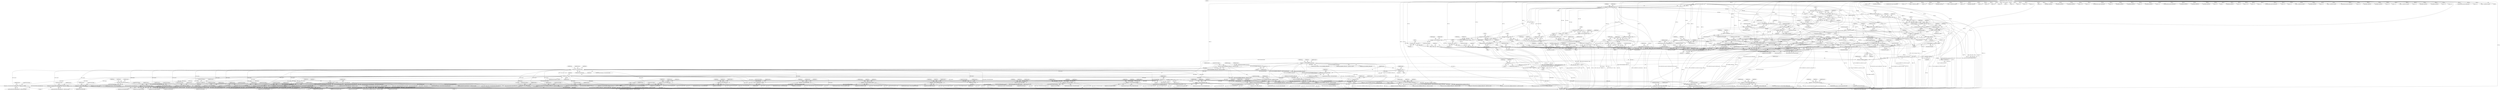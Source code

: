 digraph "0_tcpdump_da6f1a677bfa4476abaeaf9b1afe1c4390f51b41@API" {
"1001393" [label="(Call,PGM_OPT_REDIRECT_FIXED_LEN + sizeof(struct in6_addr))"];
"1001322" [label="(Call,opt_len < PGM_OPT_REDIRECT_FIXED_LEN)"];
"1001056" [label="(Call,opt_len - 2)"];
"1001042" [label="(Call,opts_len < opt_len)"];
"1000996" [label="(Call,opts_len < PGM_MIN_OPT_LEN)"];
"1001695" [label="(Call,opts_len -= PGM_OPT_CRQST_LEN)"];
"1001675" [label="(Call,opt_len != PGM_OPT_CRQST_LEN)"];
"1001965" [label="(Call,opts_len -= opt_len)"];
"1001807" [label="(Call,opts_len -= PGM_OPT_PGMCC_DATA_FIXED_LEN + sizeof(struct in6_addr))"];
"1001701" [label="(Call,opt_len < PGM_OPT_PGMCC_DATA_FIXED_LEN)"];
"1001228" [label="(Call,opts_len -= PGM_OPT_JOIN_LEN)"];
"1001199" [label="(Call,opt_len != PGM_OPT_JOIN_LEN)"];
"1001382" [label="(Call,opts_len -= PGM_OPT_REDIRECT_FIXED_LEN + sizeof(struct in_addr))"];
"1001657" [label="(Call,opts_len -= PGM_OPT_RST_LEN)"];
"1001637" [label="(Call,opt_len != PGM_OPT_RST_LEN)"];
"1001768" [label="(Call,opts_len -= PGM_OPT_PGMCC_DATA_FIXED_LEN + sizeof(struct in_addr))"];
"1001504" [label="(Call,opts_len -= PGM_OPT_PARITY_GRP_LEN)"];
"1001475" [label="(Call,opt_len != PGM_OPT_PARITY_GRP_LEN)"];
"1001669" [label="(Call,opts_len -= opt_len)"];
"1001469" [label="(Call,opts_len -= PGM_OPT_PARITY_PRM_LEN)"];
"1001440" [label="(Call,opt_len != PGM_OPT_PARITY_PRM_LEN)"];
"1001148" [label="(Call,opts_len -= PGM_OPT_FRAGMENT_LEN)"];
"1001101" [label="(Call,opt_len != PGM_OPT_FRAGMENT_LEN)"];
"1001193" [label="(Call,opts_len -= 4)"];
"1001539" [label="(Call,opts_len -= PGM_OPT_CURR_TGSIZE_LEN)"];
"1001510" [label="(Call,opt_len != PGM_OPT_CURR_TGSIZE_LEN)"];
"1001095" [label="(Call,opts_len -= PGM_OPT_LENGTH_LEN)"];
"1001072" [label="(Call,opt_len != PGM_OPT_LENGTH_LEN)"];
"1001579" [label="(Call,opts_len -= opt_len)"];
"1001895" [label="(Call,opts_len -= PGM_OPT_PGMCC_FEEDBACK_FIXED_LEN + sizeof(struct in_addr))"];
"1001828" [label="(Call,opt_len < PGM_OPT_PGMCC_FEEDBACK_FIXED_LEN)"];
"1001421" [label="(Call,opts_len -= PGM_OPT_REDIRECT_FIXED_LEN + sizeof(struct in6_addr))"];
"1001272" [label="(Call,opts_len -= PGM_OPT_NAK_BO_IVL_LEN)"];
"1001234" [label="(Call,opt_len != PGM_OPT_NAK_BO_IVL_LEN)"];
"1001631" [label="(Call,opts_len -= PGM_OPT_FIN_LEN)"];
"1001611" [label="(Call,opt_len != PGM_OPT_FIN_LEN)"];
"1001605" [label="(Call,opts_len -= PGM_OPT_SYN_LEN)"];
"1001585" [label="(Call,opt_len != PGM_OPT_SYN_LEN)"];
"1001934" [label="(Call,opts_len -= PGM_OPT_PGMCC_FEEDBACK_FIXED_LEN + sizeof(struct in6_addr))"];
"1000989" [label="(Call,opts_len -= 4)"];
"1000968" [label="(Call,opts_len < 4)"];
"1000963" [label="(Call,opts_len = EXTRACT_16BITS(bp))"];
"1000965" [label="(Call,EXTRACT_16BITS(bp))"];
"1000949" [label="(Call,bp++)"];
"1000928" [label="(Call,bp++)"];
"1000128" [label="(Call,(const struct pgm_header *)bp)"];
"1000108" [label="(MethodParameterIn,register const u_char *bp)"];
"1000882" [label="(Call,bp = (const u_char *) (ack + 1))"];
"1000884" [label="(Call,(const u_char *) (ack + 1))"];
"1000862" [label="(Call,ack = (const struct pgm_ack *)(pgm + 1))"];
"1000864" [label="(Call,(const struct pgm_ack *)(pgm + 1))"];
"1000126" [label="(Call,pgm = (const struct pgm_header *)bp)"];
"1000661" [label="(Call,bp = (const u_char *) (odata + 1))"];
"1000663" [label="(Call,(const u_char *) (odata + 1))"];
"1000635" [label="(Call,odata = (const struct pgm_data *)(pgm + 1))"];
"1000637" [label="(Call,(const struct pgm_data *)(pgm + 1))"];
"1000433" [label="(Call,bp += sizeof(struct in6_addr))"];
"1000428" [label="(Call,addrtostr6(bp, nla_buf, sizeof(nla_buf)))"];
"1000392" [label="(Call,bp = (const u_char *) (spm + 1))"];
"1000394" [label="(Call,(const u_char *) (spm + 1))"];
"1000382" [label="(Call,spm = (const struct pgm_spm *)(pgm + 1))"];
"1000384" [label="(Call,(const struct pgm_spm *)(pgm + 1))"];
"1000698" [label="(Call,bp = (const u_char *) (rdata + 1))"];
"1000700" [label="(Call,(const u_char *) (rdata + 1))"];
"1000672" [label="(Call,rdata = (const struct pgm_data *)(pgm + 1))"];
"1000674" [label="(Call,(const struct pgm_data *)(pgm + 1))"];
"1000603" [label="(Call,bp += sizeof(uint32_t))"];
"1000601" [label="(Call,EXTRACT_32BITS(bp))"];
"1000590" [label="(Call,bp += sizeof(uint32_t))"];
"1000588" [label="(Call,EXTRACT_32BITS(bp))"];
"1000577" [label="(Call,bp += sizeof(uint32_t))"];
"1000575" [label="(Call,EXTRACT_32BITS(bp))"];
"1000544" [label="(Call,bp += sizeof(struct in_addr))"];
"1000539" [label="(Call,addrtostr(bp, nla_buf, sizeof(nla_buf)))"];
"1000519" [label="(Call,bp = (const u_char *) (polr + 1))"];
"1000521" [label="(Call,(const u_char *) (polr + 1))"];
"1000509" [label="(Call,polr = (const struct pgm_polr *)(pgm + 1))"];
"1000511" [label="(Call,(const struct pgm_polr *)(pgm + 1))"];
"1000560" [label="(Call,bp += sizeof(struct in6_addr))"];
"1000555" [label="(Call,addrtostr6(bp, nla_buf, sizeof(nla_buf)))"];
"1000764" [label="(Call,bp += sizeof(struct in6_addr))"];
"1000759" [label="(Call,addrtostr6(bp, source_buf, sizeof(source_buf)))"];
"1000723" [label="(Call,bp = (const u_char *) (nak + 1))"];
"1000725" [label="(Call,(const u_char *) (nak + 1))"];
"1000713" [label="(Call,nak = (const struct pgm_nak *)(pgm + 1))"];
"1000715" [label="(Call,(const struct pgm_nak *)(pgm + 1))"];
"1000811" [label="(Call,bp += sizeof(struct in6_addr))"];
"1000806" [label="(Call,addrtostr6(bp, group_buf, sizeof(group_buf)))"];
"1000781" [label="(Call,EXTRACT_16BITS(bp))"];
"1000778" [label="(Call,ND_TCHECK_16BITS(bp))"];
"1000772" [label="(Call,bp += (2 * sizeof(uint16_t)))"];
"1000774" [label="(Call,2 * sizeof(uint16_t))"];
"1000748" [label="(Call,bp += sizeof(struct in_addr))"];
"1000743" [label="(Call,addrtostr(bp, source_buf, sizeof(source_buf)))"];
"1000495" [label="(Call,bp = (const u_char *) (poll_msg + 1))"];
"1000497" [label="(Call,(const u_char *) (poll_msg + 1))"];
"1000469" [label="(Call,poll_msg = (const struct pgm_poll *)(pgm + 1))"];
"1000471" [label="(Call,(const struct pgm_poll *)(pgm + 1))"];
"1000795" [label="(Call,bp += sizeof(struct in_addr))"];
"1000790" [label="(Call,addrtostr(bp, group_buf, sizeof(group_buf)))"];
"1000417" [label="(Call,bp += sizeof(struct in_addr))"];
"1000412" [label="(Call,addrtostr(bp, nla_buf, sizeof(nla_buf)))"];
"1001565" [label="(Call,opts_len -= PGM_OPT_NBR_UNREACH_LEN)"];
"1001545" [label="(Call,opt_len != PGM_OPT_NBR_UNREACH_LEN)"];
"1001316" [label="(Call,opts_len -= PGM_OPT_NAK_BO_RNG_LEN)"];
"1001278" [label="(Call,opt_len != PGM_OPT_NAK_BO_RNG_LEN)"];
"1000915" [label="(Call,ND_TTEST2(*bp, PGM_MIN_OPT_LEN))"];
"1000594" [label="(Call,ND_TCHECK2(*bp, sizeof(uint32_t)))"];
"1000581" [label="(Call,ND_TCHECK2(*bp, sizeof(uint32_t)))"];
"1000568" [label="(Call,ND_TCHECK2(*bp, sizeof(uint32_t)))"];
"1000550" [label="(Call,ND_TCHECK2(*bp, sizeof(struct in6_addr)))"];
"1000534" [label="(Call,ND_TCHECK2(*bp, sizeof(struct in_addr)))"];
"1000738" [label="(Call,ND_TCHECK2(*bp, sizeof(struct in_addr)))"];
"1000801" [label="(Call,ND_TCHECK2(*bp, sizeof(struct in6_addr)))"];
"1000754" [label="(Call,ND_TCHECK2(*bp, sizeof(struct in6_addr)))"];
"1000407" [label="(Call,ND_TCHECK2(*bp, sizeof(struct in_addr)))"];
"1000785" [label="(Call,ND_TCHECK2(*bp, sizeof(struct in_addr)))"];
"1000423" [label="(Call,ND_TCHECK2(*bp, sizeof(struct in6_addr)))"];
"1001028" [label="(Call,opt_len < PGM_MIN_OPT_LEN)"];
"1001022" [label="(Call,opt_len = *bp++)"];
"1001625" [label="(Identifier,bp)"];
"1001319" [label="(ControlStructure,break;)"];
"1000430" [label="(Identifier,nla_buf)"];
"1000433" [label="(Call,bp += sizeof(struct in6_addr))"];
"1000749" [label="(Identifier,bp)"];
"1001395" [label="(Call,sizeof(struct in6_addr))"];
"1001235" [label="(Identifier,opt_len)"];
"1000383" [label="(Identifier,spm)"];
"1001236" [label="(Identifier,PGM_OPT_NAK_BO_IVL_LEN)"];
"1000804" [label="(Call,sizeof(struct in6_addr))"];
"1001607" [label="(Identifier,PGM_OPT_SYN_LEN)"];
"1000410" [label="(Call,sizeof(struct in_addr))"];
"1000562" [label="(Call,sizeof(struct in6_addr))"];
"1000557" [label="(Identifier,nla_buf)"];
"1000556" [label="(Identifier,bp)"];
"1001998" [label="(Call,zmtp1_print_datagram(ndo, bp, EXTRACT_16BITS(&pgm->pgm_length)))"];
"1000993" [label="(Identifier,opts_len)"];
"1001728" [label="(Call,bp += 2+2)"];
"1000725" [label="(Call,(const u_char *) (nak + 1))"];
"1000548" [label="(ControlStructure,break;)"];
"1000393" [label="(Identifier,bp)"];
"1000764" [label="(Call,bp += sizeof(struct in6_addr))"];
"1001421" [label="(Call,opts_len -= PGM_OPT_REDIRECT_FIXED_LEN + sizeof(struct in6_addr))"];
"1001528" [label="(Call,EXTRACT_32BITS(bp))"];
"1001587" [label="(Identifier,PGM_OPT_SYN_LEN)"];
"1001030" [label="(Identifier,PGM_MIN_OPT_LEN)"];
"1001576" [label="(Call,bp += opt_len)"];
"1000883" [label="(Identifier,bp)"];
"1001675" [label="(Call,opt_len != PGM_OPT_CRQST_LEN)"];
"1000509" [label="(Call,polr = (const struct pgm_polr *)(pgm + 1))"];
"1000672" [label="(Call,rdata = (const struct pgm_data *)(pgm + 1))"];
"1000581" [label="(Call,ND_TCHECK2(*bp, sizeof(uint32_t)))"];
"1001606" [label="(Identifier,opts_len)"];
"1001545" [label="(Call,opt_len != PGM_OPT_NBR_UNREACH_LEN)"];
"1000126" [label="(Call,pgm = (const struct pgm_header *)bp)"];
"1001373" [label="(Call,addrtostr(bp, nla_buf, sizeof(nla_buf)))"];
"1000714" [label="(Identifier,nak)"];
"1000394" [label="(Call,(const u_char *) (spm + 1))"];
"1000403" [label="(Identifier,spm)"];
"1000775" [label="(Literal,2)"];
"1001394" [label="(Identifier,PGM_OPT_REDIRECT_FIXED_LEN)"];
"1000495" [label="(Call,bp = (const u_char *) (poll_msg + 1))"];
"1000588" [label="(Call,EXTRACT_32BITS(bp))"];
"1001610" [label="(ControlStructure,if (opt_len != PGM_OPT_FIN_LEN))"];
"1001042" [label="(Call,opts_len < opt_len)"];
"1000437" [label="(ControlStructure,break;)"];
"1000510" [label="(Identifier,polr)"];
"1001511" [label="(Identifier,opt_len)"];
"1001547" [label="(Identifier,PGM_OPT_NBR_UNREACH_LEN)"];
"1000601" [label="(Call,EXTRACT_32BITS(bp))"];
"1001510" [label="(Call,opt_len != PGM_OPT_CURR_TGSIZE_LEN)"];
"1001830" [label="(Identifier,PGM_OPT_PGMCC_FEEDBACK_FIXED_LEN)"];
"1001057" [label="(Identifier,opt_len)"];
"1001523" [label="(Call,bp += 2)"];
"1000799" [label="(ControlStructure,break;)"];
"1000793" [label="(Call,sizeof(group_buf))"];
"1000423" [label="(Call,ND_TCHECK2(*bp, sizeof(struct in6_addr)))"];
"1001774" [label="(ControlStructure,break;)"];
"1001940" [label="(ControlStructure,break;)"];
"1001764" [label="(Call,bp += sizeof(struct in_addr))"];
"1001688" [label="(Call,bp += 2)"];
"1000589" [label="(Identifier,bp)"];
"1000544" [label="(Call,bp += sizeof(struct in_addr))"];
"1001659" [label="(Identifier,PGM_OPT_RST_LEN)"];
"1000724" [label="(Identifier,bp)"];
"1000412" [label="(Call,addrtostr(bp, nla_buf, sizeof(nla_buf)))"];
"1000392" [label="(Call,bp = (const u_char *) (spm + 1))"];
"1001069" [label="(Block,)"];
"1000577" [label="(Call,bp += sizeof(uint32_t))"];
"1000772" [label="(Call,bp += (2 * sizeof(uint16_t)))"];
"1001613" [label="(Identifier,PGM_OPT_FIN_LEN)"];
"1001472" [label="(ControlStructure,break;)"];
"1000738" [label="(Call,ND_TCHECK2(*bp, sizeof(struct in_addr)))"];
"1001636" [label="(ControlStructure,if (opt_len != PGM_OPT_RST_LEN))"];
"1001624" [label="(Call,bp += 2)"];
"1001489" [label="(Identifier,bp)"];
"1001321" [label="(ControlStructure,if (opt_len < PGM_OPT_REDIRECT_FIXED_LEN))"];
"1000575" [label="(Call,EXTRACT_32BITS(bp))"];
"1001633" [label="(Identifier,PGM_OPT_FIN_LEN)"];
"1001568" [label="(ControlStructure,break;)"];
"1000755" [label="(Call,*bp)"];
"1001493" [label="(Call,EXTRACT_32BITS(bp))"];
"1001930" [label="(Call,bp += sizeof(struct in6_addr))"];
"1000964" [label="(Identifier,opts_len)"];
"1001651" [label="(Identifier,bp)"];
"1001199" [label="(Call,opt_len != PGM_OPT_JOIN_LEN)"];
"1001506" [label="(Identifier,PGM_OPT_PARITY_GRP_LEN)"];
"1000551" [label="(Call,*bp)"];
"1001248" [label="(Identifier,bp)"];
"1001643" [label="(Identifier,ndo)"];
"1001813" [label="(ControlStructure,break;)"];
"1001316" [label="(Call,opts_len -= PGM_OPT_NAK_BO_RNG_LEN)"];
"1000809" [label="(Call,sizeof(group_buf))"];
"1001512" [label="(Identifier,PGM_OPT_CURR_TGSIZE_LEN)"];
"1001219" [label="(Call,bp += 4)"];
"1001259" [label="(Call,EXTRACT_32BITS(bp))"];
"1001895" [label="(Call,opts_len -= PGM_OPT_PGMCC_FEEDBACK_FIXED_LEN + sizeof(struct in_addr))"];
"1000470" [label="(Identifier,poll_msg)"];
"1000980" [label="(Identifier,bp)"];
"1001254" [label="(Call,bp += 4)"];
"1000800" [label="(JumpTarget,case AFNUM_INET6:)"];
"1001539" [label="(Call,opts_len -= PGM_OPT_CURR_TGSIZE_LEN)"];
"1001695" [label="(Call,opts_len -= PGM_OPT_CRQST_LEN)"];
"1001650" [label="(Call,bp += 2)"];
"1000578" [label="(Identifier,bp)"];
"1001582" [label="(ControlStructure,break;)"];
"1000752" [label="(ControlStructure,break;)"];
"1000989" [label="(Call,opts_len -= 4)"];
"1000778" [label="(Call,ND_TCHECK_16BITS(bp))"];
"1000757" [label="(Call,sizeof(struct in6_addr))"];
"1001078" [label="(Identifier,ndo)"];
"1001841" [label="(Call,bp += 2)"];
"1000605" [label="(Call,sizeof(uint32_t))"];
"1000519" [label="(Call,bp = (const u_char *) (polr + 1))"];
"1000428" [label="(Call,addrtostr6(bp, nla_buf, sizeof(nla_buf)))"];
"1001261" [label="(Call,bp += 4)"];
"1001228" [label="(Call,opts_len -= PGM_OPT_JOIN_LEN)"];
"1001707" [label="(Identifier,ndo)"];
"1000889" [label="(ControlStructure,break;)"];
"1001025" [label="(Call,bp++)"];
"1001558" [label="(Call,bp += 2)"];
"1000739" [label="(Call,*bp)"];
"1001599" [label="(Identifier,bp)"];
"1000558" [label="(Call,sizeof(nla_buf))"];
"1001442" [label="(Identifier,PGM_OPT_PARITY_PRM_LEN)"];
"1000766" [label="(Call,sizeof(struct in6_addr))"];
"1001848" [label="(Call,bp += 4)"];
"1001027" [label="(ControlStructure,if (opt_len < PGM_MIN_OPT_LEN))"];
"1000811" [label="(Call,bp += sizeof(struct in6_addr))"];
"1001072" [label="(Call,opt_len != PGM_OPT_LENGTH_LEN)"];
"1001213" [label="(Identifier,bp)"];
"1000532" [label="(Block,)"];
"1000866" [label="(Call,pgm + 1)"];
"1000786" [label="(Call,*bp)"];
"1000860" [label="(Block,)"];
"1000583" [label="(Identifier,bp)"];
"1000761" [label="(Identifier,source_buf)"];
"1000639" [label="(Call,pgm + 1)"];
"1000496" [label="(Identifier,bp)"];
"1001153" [label="(Call,bp += 2)"];
"1001291" [label="(Call,bp += 2)"];
"1001579" [label="(Call,opts_len -= opt_len)"];
"1000408" [label="(Call,*bp)"];
"1000812" [label="(Identifier,bp)"];
"1001234" [label="(Call,opt_len != PGM_OPT_NAK_BO_IVL_LEN)"];
"1000417" [label="(Call,bp += sizeof(struct in_addr))"];
"1001198" [label="(ControlStructure,if (opt_len != PGM_OPT_JOIN_LEN))"];
"1001666" [label="(Call,bp += opt_len)"];
"1000537" [label="(Call,sizeof(struct in_addr))"];
"1000668" [label="(ControlStructure,break;)"];
"1001382" [label="(Call,opts_len -= PGM_OPT_REDIRECT_FIXED_LEN + sizeof(struct in_addr))"];
"1001474" [label="(ControlStructure,if (opt_len != PGM_OPT_PARITY_GRP_LEN))"];
"1001043" [label="(Identifier,opts_len)"];
"1000407" [label="(Call,ND_TCHECK2(*bp, sizeof(struct in_addr)))"];
"1001504" [label="(Call,opts_len -= PGM_OPT_PARITY_GRP_LEN)"];
"1001634" [label="(ControlStructure,break;)"];
"1001505" [label="(Identifier,opts_len)"];
"1000546" [label="(Call,sizeof(struct in_addr))"];
"1000595" [label="(Call,*bp)"];
"1000661" [label="(Call,bp = (const u_char *) (odata + 1))"];
"1000736" [label="(Block,)"];
"1001322" [label="(Call,opt_len < PGM_OPT_REDIRECT_FIXED_LEN)"];
"1001901" [label="(ControlStructure,break;)"];
"1000571" [label="(Call,sizeof(uint32_t))"];
"1001935" [label="(Identifier,opts_len)"];
"1001103" [label="(Identifier,PGM_OPT_FRAGMENT_LEN)"];
"1000564" [label="(ControlStructure,break;)"];
"1001247" [label="(Call,bp += 2)"];
"1000534" [label="(Call,ND_TCHECK2(*bp, sizeof(struct in_addr)))"];
"1001546" [label="(Identifier,opt_len)"];
"1001808" [label="(Identifier,opts_len)"];
"1000497" [label="(Call,(const u_char *) (poll_msg + 1))"];
"1001383" [label="(Identifier,opts_len)"];
"1001071" [label="(ControlStructure,if (opt_len != PGM_OPT_LENGTH_LEN))"];
"1001058" [label="(Literal,2)"];
"1001101" [label="(Call,opt_len != PGM_OPT_FRAGMENT_LEN)"];
"1001427" [label="(ControlStructure,break;)"];
"1000421" [label="(ControlStructure,break;)"];
"1001454" [label="(Identifier,bp)"];
"1001023" [label="(Identifier,opt_len)"];
"1001809" [label="(Call,PGM_OPT_PGMCC_DATA_FIXED_LEN + sizeof(struct in6_addr))"];
"1001336" [label="(Identifier,bp)"];
"1000499" [label="(Call,poll_msg + 1)"];
"1000998" [label="(Identifier,PGM_MIN_OPT_LEN)"];
"1001150" [label="(Identifier,PGM_OPT_FRAGMENT_LEN)"];
"1000396" [label="(Call,spm + 1)"];
"1000644" [label="(Identifier,odata)"];
"1001906" [label="(Call,PGM_OPT_PGMCC_FEEDBACK_FIXED_LEN + sizeof(struct in6_addr))"];
"1000541" [label="(Identifier,nla_buf)"];
"1000759" [label="(Call,addrtostr6(bp, source_buf, sizeof(source_buf)))"];
"1001284" [label="(Identifier,ndo)"];
"1001715" [label="(Identifier,bp)"];
"1001340" [label="(Call,EXTRACT_16BITS(bp))"];
"1001318" [label="(Identifier,PGM_OPT_NAK_BO_RNG_LEN)"];
"1000723" [label="(Call,bp = (const u_char *) (nak + 1))"];
"1000478" [label="(Identifier,poll_msg)"];
"1001738" [label="(Call,opt_len != PGM_OPT_PGMCC_DATA_FIXED_LEN + sizeof(struct in_addr))"];
"1001828" [label="(Call,opt_len < PGM_OPT_PGMCC_FEEDBACK_FIXED_LEN)"];
"1001240" [label="(Identifier,ndo)"];
"1000743" [label="(Call,addrtostr(bp, source_buf, sizeof(source_buf)))"];
"1001388" [label="(ControlStructure,break;)"];
"1000884" [label="(Call,(const u_char *) (ack + 1))"];
"1000741" [label="(Call,sizeof(struct in_addr))"];
"1001846" [label="(Call,EXTRACT_32BITS(bp))"];
"1001002" [label="(Identifier,ndo)"];
"1000132" [label="(Identifier,ip)"];
"1001393" [label="(Call,PGM_OPT_REDIRECT_FIXED_LEN + sizeof(struct in6_addr))"];
"1000637" [label="(Call,(const struct pgm_data *)(pgm + 1))"];
"1000950" [label="(Identifier,bp)"];
"1001458" [label="(Call,EXTRACT_32BITS(bp))"];
"1001867" [label="(Call,PGM_OPT_PGMCC_FEEDBACK_FIXED_LEN + sizeof(struct in_addr))"];
"1000965" [label="(Call,EXTRACT_16BITS(bp))"];
"1000727" [label="(Call,nak + 1)"];
"1001164" [label="(Identifier,opt_len)"];
"1000746" [label="(Call,sizeof(source_buf))"];
"1000886" [label="(Call,ack + 1)"];
"1000513" [label="(Call,pgm + 1)"];
"1000802" [label="(Call,*bp)"];
"1000912" [label="(Block,)"];
"1001834" [label="(Identifier,ndo)"];
"1001855" [label="(Call,bp += 2+2)"];
"1001135" [label="(Call,bp += 4)"];
"1001759" [label="(Call,addrtostr(bp, nla_buf, sizeof(nla_buf)))"];
"1001516" [label="(Identifier,ndo)"];
"1000970" [label="(Literal,4)"];
"1001354" [label="(Call,PGM_OPT_REDIRECT_FIXED_LEN + sizeof(struct in_addr))"];
"1001598" [label="(Call,bp += 2)"];
"1000816" [label="(JumpTarget,default:)"];
"1001029" [label="(Identifier,opt_len)"];
"1001703" [label="(Identifier,PGM_OPT_PGMCC_DATA_FIXED_LEN)"];
"1000990" [label="(Identifier,opts_len)"];
"1001524" [label="(Identifier,bp)"];
"1001098" [label="(ControlStructure,break;)"];
"1000604" [label="(Identifier,bp)"];
"1001670" [label="(Identifier,opts_len)"];
"1001090" [label="(Call,EXTRACT_16BITS(bp))"];
"1001195" [label="(Literal,4)"];
"1001317" [label="(Identifier,opts_len)"];
"1001842" [label="(Identifier,bp)"];
"1001540" [label="(Identifier,opts_len)"];
"1001591" [label="(Identifier,ndo)"];
"1001441" [label="(Identifier,opt_len)"];
"1001053" [label="(Call,ND_TTEST2(*bp, opt_len - 2))"];
"1000774" [label="(Call,2 * sizeof(uint16_t))"];
"1001469" [label="(Call,opts_len -= PGM_OPT_PARITY_PRM_LEN)"];
"1001252" [label="(Call,EXTRACT_32BITS(bp))"];
"1000782" [label="(Identifier,bp)"];
"1001631" [label="(Call,opts_len -= PGM_OPT_FIN_LEN)"];
"1001681" [label="(Identifier,ndo)"];
"1000540" [label="(Identifier,bp)"];
"1001674" [label="(ControlStructure,if (opt_len != PGM_OPT_CRQST_LEN))"];
"1000414" [label="(Identifier,nla_buf)"];
"1001608" [label="(ControlStructure,break;)"];
"1000784" [label="(JumpTarget,case AFNUM_INET:)"];
"1001229" [label="(Identifier,opts_len)"];
"1001768" [label="(Call,opts_len -= PGM_OPT_PGMCC_DATA_FIXED_LEN + sizeof(struct in_addr))"];
"1001632" [label="(Identifier,opts_len)"];
"1001702" [label="(Identifier,opt_len)"];
"1000545" [label="(Identifier,bp)"];
"1001865" [label="(Call,opt_len != PGM_OPT_PGMCC_FEEDBACK_FIXED_LEN + sizeof(struct in_addr))"];
"1001460" [label="(Call,bp += 4)"];
"1000681" [label="(Identifier,rdata)"];
"1001352" [label="(Call,opt_len != PGM_OPT_REDIRECT_FIXED_LEN + sizeof(struct in_addr))"];
"1001585" [label="(Call,opt_len != PGM_OPT_SYN_LEN)"];
"1001107" [label="(Identifier,ndo)"];
"1000709" [label="(Block,)"];
"1001586" [label="(Identifier,opt_len)"];
"1000469" [label="(Call,poll_msg = (const struct pgm_poll *)(pgm + 1))"];
"1001095" [label="(Call,opts_len -= PGM_OPT_LENGTH_LEN)"];
"1000915" [label="(Call,ND_TTEST2(*bp, PGM_MIN_OPT_LEN))"];
"1001611" [label="(Call,opt_len != PGM_OPT_FIN_LEN)"];
"1000424" [label="(Call,*bp)"];
"1000699" [label="(Identifier,bp)"];
"1000750" [label="(Call,sizeof(struct in_addr))"];
"1001740" [label="(Call,PGM_OPT_PGMCC_DATA_FIXED_LEN + sizeof(struct in_addr))"];
"1000948" [label="(Call,*bp++)"];
"1001126" [label="(Call,EXTRACT_32BITS(bp))"];
"1001041" [label="(ControlStructure,if (opts_len < opt_len))"];
"1000717" [label="(Call,pgm + 1)"];
"1000599" [label="(Call,mask = EXTRACT_32BITS(bp))"];
"1001770" [label="(Call,PGM_OPT_PGMCC_DATA_FIXED_LEN + sizeof(struct in_addr))"];
"1000969" [label="(Identifier,opts_len)"];
"1001323" [label="(Identifier,opt_len)"];
"1000963" [label="(Call,opts_len = EXTRACT_16BITS(bp))"];
"1000431" [label="(Call,sizeof(nla_buf))"];
"1001298" [label="(Call,bp += 4)"];
"1001440" [label="(Call,opt_len != PGM_OPT_PARITY_PRM_LEN)"];
"1000582" [label="(Call,*bp)"];
"1000560" [label="(Call,bp += sizeof(struct in6_addr))"];
"1001925" [label="(Call,addrtostr6(bp, nla_buf, sizeof(nla_buf)))"];
"1000576" [label="(Identifier,bp)"];
"1000579" [label="(Call,sizeof(uint32_t))"];
"1001217" [label="(Call,EXTRACT_32BITS(bp))"];
"1000765" [label="(Identifier,bp)"];
"1000555" [label="(Call,addrtostr6(bp, nla_buf, sizeof(nla_buf)))"];
"1001087" [label="(Identifier,ndo)"];
"1001119" [label="(Call,EXTRACT_32BITS(bp))"];
"1001638" [label="(Identifier,opt_len)"];
"1000523" [label="(Call,polr + 1)"];
"1000762" [label="(Call,sizeof(source_buf))"];
"1000929" [label="(Identifier,bp)"];
"1000949" [label="(Call,bp++)"];
"1001719" [label="(Call,EXTRACT_32BITS(bp))"];
"1001477" [label="(Identifier,PGM_OPT_PARITY_GRP_LEN)"];
"1000670" [label="(Block,)"];
"1001639" [label="(Identifier,PGM_OPT_RST_LEN)"];
"1001530" [label="(Call,bp += 4)"];
"1001669" [label="(Call,opts_len -= opt_len)"];
"1001020" [label="(Call,bp++)"];
"1001422" [label="(Identifier,opts_len)"];
"1001100" [label="(ControlStructure,if (opt_len != PGM_OPT_FRAGMENT_LEN))"];
"1001829" [label="(Identifier,opt_len)"];
"1001296" [label="(Call,EXTRACT_32BITS(bp))"];
"1001233" [label="(ControlStructure,if (opt_len != PGM_OPT_NAK_BO_IVL_LEN))"];
"1001292" [label="(Identifier,bp)"];
"1001488" [label="(Call,bp += 2)"];
"1000918" [label="(Identifier,PGM_MIN_OPT_LEN)"];
"1001028" [label="(Call,opt_len < PGM_MIN_OPT_LEN)"];
"1000502" [label="(ControlStructure,break;)"];
"1000795" [label="(Call,bp += sizeof(struct in_addr))"];
"1001807" [label="(Call,opts_len -= PGM_OPT_PGMCC_DATA_FIXED_LEN + sizeof(struct in6_addr))"];
"1001777" [label="(Call,opt_len != PGM_OPT_PGMCC_DATA_FIXED_LEN + sizeof(struct in6_addr))"];
"1001936" [label="(Call,PGM_OPT_PGMCC_FEEDBACK_FIXED_LEN + sizeof(struct in6_addr))"];
"1001274" [label="(Identifier,PGM_OPT_NAK_BO_IVL_LEN)"];
"1001273" [label="(Identifier,opts_len)"];
"1000882" [label="(Call,bp = (const u_char *) (ack + 1))"];
"1001896" [label="(Identifier,opts_len)"];
"1000426" [label="(Call,sizeof(struct in6_addr))"];
"1001470" [label="(Identifier,opts_len)"];
"1001115" [label="(Identifier,bp)"];
"1001279" [label="(Identifier,opt_len)"];
"1001342" [label="(Call,bp += 2+2)"];
"1001565" [label="(Call,opts_len -= PGM_OPT_NBR_UNREACH_LEN)"];
"1001128" [label="(Call,bp += 4)"];
"1001272" [label="(Call,opts_len -= PGM_OPT_NAK_BO_IVL_LEN)"];
"1001453" [label="(Call,bp += 2)"];
"1000995" [label="(ControlStructure,if (opts_len < PGM_MIN_OPT_LEN))"];
"1001617" [label="(Identifier,ndo)"];
"1001275" [label="(ControlStructure,break;)"];
"1000382" [label="(Call,spm = (const struct pgm_spm *)(pgm + 1))"];
"1000864" [label="(Call,(const struct pgm_ack *)(pgm + 1))"];
"1000108" [label="(MethodParameterIn,register const u_char *bp)"];
"1000916" [label="(Call,*bp)"];
"1000991" [label="(Literal,4)"];
"1001696" [label="(Identifier,opts_len)"];
"1000635" [label="(Call,odata = (const struct pgm_data *)(pgm + 1))"];
"1000600" [label="(Identifier,mask)"];
"1001580" [label="(Identifier,opts_len)"];
"1001567" [label="(Identifier,PGM_OPT_NBR_UNREACH_LEN)"];
"1000573" [label="(Call,ivl = EXTRACT_32BITS(bp))"];
"1001384" [label="(Call,PGM_OPT_REDIRECT_FIXED_LEN + sizeof(struct in_addr))"];
"1001149" [label="(Identifier,opts_len)"];
"1000698" [label="(Call,bp = (const u_char *) (rdata + 1))"];
"1000434" [label="(Identifier,bp)"];
"1000633" [label="(Block,)"];
"1001205" [label="(Identifier,ndo)"];
"1001324" [label="(Identifier,PGM_OPT_REDIRECT_FIXED_LEN)"];
"1000813" [label="(Call,sizeof(struct in6_addr))"];
"1001024" [label="(Call,*bp++)"];
"1000418" [label="(Identifier,bp)"];
"1000674" [label="(Call,(const struct pgm_data *)(pgm + 1))"];
"1000521" [label="(Call,(const u_char *) (polr + 1))"];
"1000780" [label="(ControlStructure,switch (EXTRACT_16BITS(bp)))"];
"1000928" [label="(Call,bp++)"];
"1001280" [label="(Identifier,PGM_OPT_NAK_BO_RNG_LEN)"];
"1001007" [label="(Call,ND_TTEST2(*bp, 2))"];
"1000511" [label="(Call,(const struct pgm_polr *)(pgm + 1))"];
"1001584" [label="(ControlStructure,if (opt_len != PGM_OPT_SYN_LEN))"];
"1001612" [label="(Identifier,opt_len)"];
"1001542" [label="(ControlStructure,break;)"];
"1000636" [label="(Identifier,odata)"];
"1000791" [label="(Identifier,bp)"];
"1000968" [label="(Call,opts_len < 4)"];
"1000568" [label="(Call,ND_TCHECK2(*bp, sizeof(uint32_t)))"];
"1001798" [label="(Call,addrtostr6(bp, nla_buf, sizeof(nla_buf)))"];
"1000705" [label="(ControlStructure,break;)"];
"1000550" [label="(Call,ND_TCHECK2(*bp, sizeof(struct in6_addr)))"];
"1000927" [label="(Call,*bp++)"];
"1000429" [label="(Identifier,bp)"];
"1001328" [label="(Identifier,ndo)"];
"1000586" [label="(Call,rnd = EXTRACT_32BITS(bp))"];
"1001714" [label="(Call,bp += 2)"];
"1000535" [label="(Call,*bp)"];
"1000471" [label="(Call,(const struct pgm_poll *)(pgm + 1))"];
"1000801" [label="(Call,ND_TCHECK2(*bp, sizeof(struct in6_addr)))"];
"1001156" [label="(Call,opt_len -= 4)"];
"1001278" [label="(Call,opt_len != PGM_OPT_NAK_BO_RNG_LEN)"];
"1001212" [label="(Call,bp += 2)"];
"1001417" [label="(Call,bp += sizeof(struct in6_addr))"];
"1000380" [label="(Block,)"];
"1001423" [label="(Call,PGM_OPT_REDIRECT_FIXED_LEN + sizeof(struct in6_addr))"];
"1000569" [label="(Call,*bp)"];
"1001701" [label="(Call,opt_len < PGM_OPT_PGMCC_DATA_FIXED_LEN)"];
"1001658" [label="(Identifier,opts_len)"];
"1001055" [label="(Identifier,bp)"];
"1001507" [label="(ControlStructure,break;)"];
"1000111" [label="(Block,)"];
"1000673" [label="(Identifier,rdata)"];
"1000561" [label="(Identifier,bp)"];
"1001303" [label="(Call,EXTRACT_32BITS(bp))"];
"1001475" [label="(Call,opt_len != PGM_OPT_PARITY_GRP_LEN)"];
"1001092" [label="(Call,bp += 2)"];
"1000386" [label="(Call,pgm + 1)"];
"1000914" [label="(Call,!ND_TTEST2(*bp, PGM_MIN_OPT_LEN))"];
"1001904" [label="(Call,opt_len != PGM_OPT_PGMCC_FEEDBACK_FIXED_LEN + sizeof(struct in6_addr))"];
"1000405" [label="(Block,)"];
"1001657" [label="(Call,opts_len -= PGM_OPT_RST_LEN)"];
"1002020" [label="(MethodReturn,RET)"];
"1000788" [label="(Call,sizeof(struct in_addr))"];
"1001700" [label="(ControlStructure,if (opt_len < PGM_OPT_PGMCC_DATA_FIXED_LEN))"];
"1000530" [label="(Identifier,polr)"];
"1000997" [label="(Identifier,opts_len)"];
"1000815" [label="(ControlStructure,break;)"];
"1000435" [label="(Call,sizeof(struct in6_addr))"];
"1001891" [label="(Call,bp += sizeof(struct in_addr))"];
"1000419" [label="(Call,sizeof(struct in_addr))"];
"1000553" [label="(Call,sizeof(struct in6_addr))"];
"1001967" [label="(Identifier,opt_len)"];
"1001965" [label="(Call,opts_len -= opt_len)"];
"1001968" [label="(ControlStructure,break;)"];
"1000587" [label="(Identifier,rnd)"];
"1000713" [label="(Call,nak = (const struct pgm_nak *)(pgm + 1))"];
"1001886" [label="(Call,addrtostr(bp, nla_buf, sizeof(nla_buf)))"];
"1000574" [label="(Identifier,ivl)"];
"1000807" [label="(Identifier,bp)"];
"1000994" [label="(Block,)"];
"1000748" [label="(Call,bp += sizeof(struct in_addr))"];
"1000467" [label="(Block,)"];
"1001637" [label="(Call,opt_len != PGM_OPT_RST_LEN)"];
"1001721" [label="(Call,bp += 4)"];
"1000130" [label="(Identifier,bp)"];
"1001022" [label="(Call,opt_len = *bp++)"];
"1000785" [label="(Call,ND_TCHECK2(*bp, sizeof(struct in_addr)))"];
"1001769" [label="(Identifier,opts_len)"];
"1000594" [label="(Call,ND_TCHECK2(*bp, sizeof(uint32_t)))"];
"1000871" [label="(Identifier,ack)"];
"1001566" [label="(Identifier,opts_len)"];
"1001605" [label="(Call,opts_len -= PGM_OPT_SYN_LEN)"];
"1001726" [label="(Call,EXTRACT_16BITS(bp))"];
"1001672" [label="(ControlStructure,break;)"];
"1000862" [label="(Call,ack = (const struct pgm_ack *)(pgm + 1))"];
"1001862" [label="(Block,)"];
"1000808" [label="(Identifier,group_buf)"];
"1001194" [label="(Identifier,opts_len)"];
"1001897" [label="(Call,PGM_OPT_PGMCC_FEEDBACK_FIXED_LEN + sizeof(struct in_addr))"];
"1000662" [label="(Identifier,bp)"];
"1001391" [label="(Call,opt_len != PGM_OPT_REDIRECT_FIXED_LEN + sizeof(struct in6_addr))"];
"1001200" [label="(Identifier,opt_len)"];
"1001439" [label="(ControlStructure,if (opt_len != PGM_OPT_PARITY_PRM_LEN))"];
"1000591" [label="(Identifier,bp)"];
"1000760" [label="(Identifier,bp)"];
"1001934" [label="(Call,opts_len -= PGM_OPT_PGMCC_FEEDBACK_FIXED_LEN + sizeof(struct in6_addr))"];
"1001697" [label="(Identifier,PGM_OPT_CRQST_LEN)"];
"1001151" [label="(ControlStructure,break;)"];
"1000797" [label="(Call,sizeof(struct in_addr))"];
"1001676" [label="(Identifier,opt_len)"];
"1001476" [label="(Identifier,opt_len)"];
"1001165" [label="(Block,)"];
"1001230" [label="(Identifier,PGM_OPT_JOIN_LEN)"];
"1001827" [label="(ControlStructure,if (opt_len < PGM_OPT_PGMCC_FEEDBACK_FIXED_LEN))"];
"1000676" [label="(Call,pgm + 1)"];
"1001551" [label="(Identifier,ndo)"];
"1000413" [label="(Identifier,bp)"];
"1001201" [label="(Identifier,PGM_OPT_JOIN_LEN)"];
"1000806" [label="(Call,addrtostr6(bp, group_buf, sizeof(group_buf)))"];
"1001034" [label="(Identifier,ndo)"];
"1000590" [label="(Call,bp += sizeof(uint32_t))"];
"1000863" [label="(Identifier,ack)"];
"1000391" [label="(Identifier,spm)"];
"1001735" [label="(Block,)"];
"1001231" [label="(ControlStructure,break;)"];
"1001044" [label="(Identifier,opt_len)"];
"1001446" [label="(Identifier,ndo)"];
"1001853" [label="(Call,EXTRACT_16BITS(bp))"];
"1000966" [label="(Identifier,bp)"];
"1001660" [label="(ControlStructure,break;)"];
"1000504" [label="(Block,)"];
"1001097" [label="(Identifier,PGM_OPT_LENGTH_LEN)"];
"1001187" [label="(Call,bp += 4)"];
"1001481" [label="(Identifier,ndo)"];
"1000520" [label="(Identifier,bp)"];
"1000128" [label="(Call,(const struct pgm_header *)bp)"];
"1001349" [label="(Block,)"];
"1001121" [label="(Call,bp += 4)"];
"1001073" [label="(Identifier,opt_len)"];
"1000415" [label="(Call,sizeof(nla_buf))"];
"1001677" [label="(Identifier,PGM_OPT_CRQST_LEN)"];
"1000779" [label="(Identifier,bp)"];
"1000974" [label="(Identifier,ndo)"];
"1001803" [label="(Call,bp += sizeof(struct in6_addr))"];
"1001509" [label="(ControlStructure,if (opt_len != PGM_OPT_CURR_TGSIZE_LEN))"];
"1000768" [label="(ControlStructure,break;)"];
"1001114" [label="(Call,bp += 2)"];
"1000744" [label="(Identifier,bp)"];
"1001471" [label="(Identifier,PGM_OPT_PARITY_PRM_LEN)"];
"1001185" [label="(Call,EXTRACT_32BITS(bp))"];
"1001544" [label="(ControlStructure,if (opt_len != PGM_OPT_NBR_UNREACH_LEN))"];
"1001193" [label="(Call,opts_len -= 4)"];
"1001133" [label="(Call,EXTRACT_32BITS(bp))"];
"1001102" [label="(Identifier,opt_len)"];
"1001541" [label="(Identifier,PGM_OPT_CURR_TGSIZE_LEN)"];
"1001559" [label="(Identifier,bp)"];
"1001779" [label="(Call,PGM_OPT_PGMCC_DATA_FIXED_LEN + sizeof(struct in6_addr))"];
"1000722" [label="(Identifier,nak)"];
"1000700" [label="(Call,(const u_char *) (rdata + 1))"];
"1000596" [label="(Identifier,bp)"];
"1000702" [label="(Call,rdata + 1)"];
"1000539" [label="(Call,addrtostr(bp, nla_buf, sizeof(nla_buf)))"];
"1000609" [label="(Identifier,ndo)"];
"1000783" [label="(Block,)"];
"1000979" [label="(Call,bp += sizeof(uint16_t))"];
"1000734" [label="(Identifier,nak)"];
"1001305" [label="(Call,bp += 4)"];
"1000754" [label="(Call,ND_TCHECK2(*bp, sizeof(struct in6_addr)))"];
"1001698" [label="(ControlStructure,break;)"];
"1001335" [label="(Call,bp += 2)"];
"1000796" [label="(Identifier,bp)"];
"1000776" [label="(Call,sizeof(uint16_t))"];
"1000603" [label="(Call,bp += sizeof(uint32_t))"];
"1001277" [label="(ControlStructure,if (opt_len != PGM_OPT_NAK_BO_RNG_LEN))"];
"1000663" [label="(Call,(const u_char *) (odata + 1))"];
"1001056" [label="(Call,opt_len - 2)"];
"1000592" [label="(Call,sizeof(uint32_t))"];
"1001074" [label="(Identifier,PGM_OPT_LENGTH_LEN)"];
"1000781" [label="(Call,EXTRACT_16BITS(bp))"];
"1001966" [label="(Identifier,opts_len)"];
"1000602" [label="(Identifier,bp)"];
"1001689" [label="(Identifier,bp)"];
"1000773" [label="(Identifier,bp)"];
"1001096" [label="(Identifier,opts_len)"];
"1001581" [label="(Identifier,opt_len)"];
"1000715" [label="(Call,(const struct pgm_nak *)(pgm + 1))"];
"1000967" [label="(ControlStructure,if (opts_len < 4))"];
"1000792" [label="(Identifier,group_buf)"];
"1000745" [label="(Identifier,source_buf)"];
"1000584" [label="(Call,sizeof(uint32_t))"];
"1000127" [label="(Identifier,pgm)"];
"1001148" [label="(Call,opts_len -= PGM_OPT_FRAGMENT_LEN)"];
"1000384" [label="(Call,(const struct pgm_spm *)(pgm + 1))"];
"1000790" [label="(Call,addrtostr(bp, group_buf, sizeof(group_buf)))"];
"1001962" [label="(Call,bp += opt_len)"];
"1000665" [label="(Call,odata + 1)"];
"1001412" [label="(Call,addrtostr6(bp, nla_buf, sizeof(nla_buf)))"];
"1001495" [label="(Call,bp += 4)"];
"1000473" [label="(Call,pgm + 1)"];
"1000518" [label="(Identifier,polr)"];
"1001378" [label="(Call,bp += sizeof(struct in_addr))"];
"1001671" [label="(Identifier,opt_len)"];
"1000542" [label="(Call,sizeof(nla_buf))"];
"1000597" [label="(Call,sizeof(uint32_t))"];
"1001048" [label="(Identifier,ndo)"];
"1000996" [label="(Call,opts_len < PGM_MIN_OPT_LEN)"];
"1001009" [label="(Identifier,bp)"];
"1001393" -> "1001391"  [label="AST: "];
"1001393" -> "1001395"  [label="CFG: "];
"1001394" -> "1001393"  [label="AST: "];
"1001395" -> "1001393"  [label="AST: "];
"1001391" -> "1001393"  [label="CFG: "];
"1001393" -> "1002020"  [label="DDG: PGM_OPT_REDIRECT_FIXED_LEN"];
"1001322" -> "1001393"  [label="DDG: PGM_OPT_REDIRECT_FIXED_LEN"];
"1001322" -> "1001321"  [label="AST: "];
"1001322" -> "1001324"  [label="CFG: "];
"1001323" -> "1001322"  [label="AST: "];
"1001324" -> "1001322"  [label="AST: "];
"1001328" -> "1001322"  [label="CFG: "];
"1001336" -> "1001322"  [label="CFG: "];
"1001322" -> "1002020"  [label="DDG: opt_len < PGM_OPT_REDIRECT_FIXED_LEN"];
"1001322" -> "1002020"  [label="DDG: PGM_OPT_REDIRECT_FIXED_LEN"];
"1001322" -> "1002020"  [label="DDG: opt_len"];
"1001056" -> "1001322"  [label="DDG: opt_len"];
"1001322" -> "1001352"  [label="DDG: opt_len"];
"1001322" -> "1001352"  [label="DDG: PGM_OPT_REDIRECT_FIXED_LEN"];
"1001322" -> "1001354"  [label="DDG: PGM_OPT_REDIRECT_FIXED_LEN"];
"1001322" -> "1001382"  [label="DDG: PGM_OPT_REDIRECT_FIXED_LEN"];
"1001322" -> "1001384"  [label="DDG: PGM_OPT_REDIRECT_FIXED_LEN"];
"1001322" -> "1001391"  [label="DDG: opt_len"];
"1001322" -> "1001391"  [label="DDG: PGM_OPT_REDIRECT_FIXED_LEN"];
"1001322" -> "1001421"  [label="DDG: PGM_OPT_REDIRECT_FIXED_LEN"];
"1001322" -> "1001423"  [label="DDG: PGM_OPT_REDIRECT_FIXED_LEN"];
"1001056" -> "1001053"  [label="AST: "];
"1001056" -> "1001058"  [label="CFG: "];
"1001057" -> "1001056"  [label="AST: "];
"1001058" -> "1001056"  [label="AST: "];
"1001053" -> "1001056"  [label="CFG: "];
"1001056" -> "1002020"  [label="DDG: opt_len"];
"1001056" -> "1001053"  [label="DDG: opt_len"];
"1001056" -> "1001053"  [label="DDG: 2"];
"1001042" -> "1001056"  [label="DDG: opt_len"];
"1001056" -> "1001072"  [label="DDG: opt_len"];
"1001056" -> "1001101"  [label="DDG: opt_len"];
"1001056" -> "1001156"  [label="DDG: opt_len"];
"1001056" -> "1001199"  [label="DDG: opt_len"];
"1001056" -> "1001234"  [label="DDG: opt_len"];
"1001056" -> "1001278"  [label="DDG: opt_len"];
"1001056" -> "1001352"  [label="DDG: opt_len"];
"1001056" -> "1001391"  [label="DDG: opt_len"];
"1001056" -> "1001440"  [label="DDG: opt_len"];
"1001056" -> "1001475"  [label="DDG: opt_len"];
"1001056" -> "1001510"  [label="DDG: opt_len"];
"1001056" -> "1001545"  [label="DDG: opt_len"];
"1001056" -> "1001576"  [label="DDG: opt_len"];
"1001056" -> "1001579"  [label="DDG: opt_len"];
"1001056" -> "1001585"  [label="DDG: opt_len"];
"1001056" -> "1001611"  [label="DDG: opt_len"];
"1001056" -> "1001637"  [label="DDG: opt_len"];
"1001056" -> "1001666"  [label="DDG: opt_len"];
"1001056" -> "1001669"  [label="DDG: opt_len"];
"1001056" -> "1001675"  [label="DDG: opt_len"];
"1001056" -> "1001701"  [label="DDG: opt_len"];
"1001056" -> "1001738"  [label="DDG: opt_len"];
"1001056" -> "1001777"  [label="DDG: opt_len"];
"1001056" -> "1001828"  [label="DDG: opt_len"];
"1001056" -> "1001865"  [label="DDG: opt_len"];
"1001056" -> "1001904"  [label="DDG: opt_len"];
"1001056" -> "1001962"  [label="DDG: opt_len"];
"1001056" -> "1001965"  [label="DDG: opt_len"];
"1001042" -> "1001041"  [label="AST: "];
"1001042" -> "1001044"  [label="CFG: "];
"1001043" -> "1001042"  [label="AST: "];
"1001044" -> "1001042"  [label="AST: "];
"1001048" -> "1001042"  [label="CFG: "];
"1001055" -> "1001042"  [label="CFG: "];
"1001042" -> "1002020"  [label="DDG: opt_len"];
"1001042" -> "1002020"  [label="DDG: opts_len < opt_len"];
"1001042" -> "1002020"  [label="DDG: opts_len"];
"1001042" -> "1000996"  [label="DDG: opts_len"];
"1000996" -> "1001042"  [label="DDG: opts_len"];
"1001028" -> "1001042"  [label="DDG: opt_len"];
"1001042" -> "1001095"  [label="DDG: opts_len"];
"1001042" -> "1001148"  [label="DDG: opts_len"];
"1001042" -> "1001193"  [label="DDG: opts_len"];
"1001042" -> "1001228"  [label="DDG: opts_len"];
"1001042" -> "1001272"  [label="DDG: opts_len"];
"1001042" -> "1001316"  [label="DDG: opts_len"];
"1001042" -> "1001382"  [label="DDG: opts_len"];
"1001042" -> "1001421"  [label="DDG: opts_len"];
"1001042" -> "1001469"  [label="DDG: opts_len"];
"1001042" -> "1001504"  [label="DDG: opts_len"];
"1001042" -> "1001539"  [label="DDG: opts_len"];
"1001042" -> "1001565"  [label="DDG: opts_len"];
"1001042" -> "1001579"  [label="DDG: opts_len"];
"1001042" -> "1001605"  [label="DDG: opts_len"];
"1001042" -> "1001631"  [label="DDG: opts_len"];
"1001042" -> "1001657"  [label="DDG: opts_len"];
"1001042" -> "1001669"  [label="DDG: opts_len"];
"1001042" -> "1001695"  [label="DDG: opts_len"];
"1001042" -> "1001768"  [label="DDG: opts_len"];
"1001042" -> "1001807"  [label="DDG: opts_len"];
"1001042" -> "1001895"  [label="DDG: opts_len"];
"1001042" -> "1001934"  [label="DDG: opts_len"];
"1001042" -> "1001965"  [label="DDG: opts_len"];
"1000996" -> "1000995"  [label="AST: "];
"1000996" -> "1000998"  [label="CFG: "];
"1000997" -> "1000996"  [label="AST: "];
"1000998" -> "1000996"  [label="AST: "];
"1001002" -> "1000996"  [label="CFG: "];
"1001009" -> "1000996"  [label="CFG: "];
"1000996" -> "1002020"  [label="DDG: opts_len < PGM_MIN_OPT_LEN"];
"1000996" -> "1002020"  [label="DDG: PGM_MIN_OPT_LEN"];
"1000996" -> "1002020"  [label="DDG: opts_len"];
"1001695" -> "1000996"  [label="DDG: opts_len"];
"1001965" -> "1000996"  [label="DDG: opts_len"];
"1001807" -> "1000996"  [label="DDG: opts_len"];
"1001228" -> "1000996"  [label="DDG: opts_len"];
"1001382" -> "1000996"  [label="DDG: opts_len"];
"1001657" -> "1000996"  [label="DDG: opts_len"];
"1001768" -> "1000996"  [label="DDG: opts_len"];
"1001504" -> "1000996"  [label="DDG: opts_len"];
"1001669" -> "1000996"  [label="DDG: opts_len"];
"1001469" -> "1000996"  [label="DDG: opts_len"];
"1001148" -> "1000996"  [label="DDG: opts_len"];
"1001193" -> "1000996"  [label="DDG: opts_len"];
"1001539" -> "1000996"  [label="DDG: opts_len"];
"1001095" -> "1000996"  [label="DDG: opts_len"];
"1001579" -> "1000996"  [label="DDG: opts_len"];
"1001895" -> "1000996"  [label="DDG: opts_len"];
"1001421" -> "1000996"  [label="DDG: opts_len"];
"1001272" -> "1000996"  [label="DDG: opts_len"];
"1001631" -> "1000996"  [label="DDG: opts_len"];
"1001605" -> "1000996"  [label="DDG: opts_len"];
"1001934" -> "1000996"  [label="DDG: opts_len"];
"1000989" -> "1000996"  [label="DDG: opts_len"];
"1001565" -> "1000996"  [label="DDG: opts_len"];
"1001316" -> "1000996"  [label="DDG: opts_len"];
"1000915" -> "1000996"  [label="DDG: PGM_MIN_OPT_LEN"];
"1001028" -> "1000996"  [label="DDG: PGM_MIN_OPT_LEN"];
"1000996" -> "1001028"  [label="DDG: PGM_MIN_OPT_LEN"];
"1001695" -> "1001069"  [label="AST: "];
"1001695" -> "1001697"  [label="CFG: "];
"1001696" -> "1001695"  [label="AST: "];
"1001697" -> "1001695"  [label="AST: "];
"1001698" -> "1001695"  [label="CFG: "];
"1001695" -> "1002020"  [label="DDG: opts_len"];
"1001695" -> "1002020"  [label="DDG: PGM_OPT_CRQST_LEN"];
"1001675" -> "1001695"  [label="DDG: PGM_OPT_CRQST_LEN"];
"1001675" -> "1001674"  [label="AST: "];
"1001675" -> "1001677"  [label="CFG: "];
"1001676" -> "1001675"  [label="AST: "];
"1001677" -> "1001675"  [label="AST: "];
"1001681" -> "1001675"  [label="CFG: "];
"1001689" -> "1001675"  [label="CFG: "];
"1001675" -> "1002020"  [label="DDG: PGM_OPT_CRQST_LEN"];
"1001675" -> "1002020"  [label="DDG: opt_len != PGM_OPT_CRQST_LEN"];
"1001675" -> "1002020"  [label="DDG: opt_len"];
"1001965" -> "1001069"  [label="AST: "];
"1001965" -> "1001967"  [label="CFG: "];
"1001966" -> "1001965"  [label="AST: "];
"1001967" -> "1001965"  [label="AST: "];
"1001968" -> "1001965"  [label="CFG: "];
"1001965" -> "1002020"  [label="DDG: opts_len"];
"1001965" -> "1002020"  [label="DDG: opt_len"];
"1001807" -> "1001735"  [label="AST: "];
"1001807" -> "1001809"  [label="CFG: "];
"1001808" -> "1001807"  [label="AST: "];
"1001809" -> "1001807"  [label="AST: "];
"1001813" -> "1001807"  [label="CFG: "];
"1001807" -> "1002020"  [label="DDG: opts_len"];
"1001807" -> "1002020"  [label="DDG: PGM_OPT_PGMCC_DATA_FIXED_LEN + sizeof(struct in6_addr)"];
"1001701" -> "1001807"  [label="DDG: PGM_OPT_PGMCC_DATA_FIXED_LEN"];
"1001701" -> "1001700"  [label="AST: "];
"1001701" -> "1001703"  [label="CFG: "];
"1001702" -> "1001701"  [label="AST: "];
"1001703" -> "1001701"  [label="AST: "];
"1001707" -> "1001701"  [label="CFG: "];
"1001715" -> "1001701"  [label="CFG: "];
"1001701" -> "1002020"  [label="DDG: opt_len"];
"1001701" -> "1002020"  [label="DDG: opt_len < PGM_OPT_PGMCC_DATA_FIXED_LEN"];
"1001701" -> "1002020"  [label="DDG: PGM_OPT_PGMCC_DATA_FIXED_LEN"];
"1001701" -> "1001738"  [label="DDG: opt_len"];
"1001701" -> "1001738"  [label="DDG: PGM_OPT_PGMCC_DATA_FIXED_LEN"];
"1001701" -> "1001740"  [label="DDG: PGM_OPT_PGMCC_DATA_FIXED_LEN"];
"1001701" -> "1001768"  [label="DDG: PGM_OPT_PGMCC_DATA_FIXED_LEN"];
"1001701" -> "1001770"  [label="DDG: PGM_OPT_PGMCC_DATA_FIXED_LEN"];
"1001701" -> "1001777"  [label="DDG: opt_len"];
"1001701" -> "1001777"  [label="DDG: PGM_OPT_PGMCC_DATA_FIXED_LEN"];
"1001701" -> "1001779"  [label="DDG: PGM_OPT_PGMCC_DATA_FIXED_LEN"];
"1001701" -> "1001809"  [label="DDG: PGM_OPT_PGMCC_DATA_FIXED_LEN"];
"1001228" -> "1001069"  [label="AST: "];
"1001228" -> "1001230"  [label="CFG: "];
"1001229" -> "1001228"  [label="AST: "];
"1001230" -> "1001228"  [label="AST: "];
"1001231" -> "1001228"  [label="CFG: "];
"1001228" -> "1002020"  [label="DDG: opts_len"];
"1001228" -> "1002020"  [label="DDG: PGM_OPT_JOIN_LEN"];
"1001199" -> "1001228"  [label="DDG: PGM_OPT_JOIN_LEN"];
"1001199" -> "1001198"  [label="AST: "];
"1001199" -> "1001201"  [label="CFG: "];
"1001200" -> "1001199"  [label="AST: "];
"1001201" -> "1001199"  [label="AST: "];
"1001205" -> "1001199"  [label="CFG: "];
"1001213" -> "1001199"  [label="CFG: "];
"1001199" -> "1002020"  [label="DDG: opt_len != PGM_OPT_JOIN_LEN"];
"1001199" -> "1002020"  [label="DDG: opt_len"];
"1001199" -> "1002020"  [label="DDG: PGM_OPT_JOIN_LEN"];
"1001382" -> "1001349"  [label="AST: "];
"1001382" -> "1001384"  [label="CFG: "];
"1001383" -> "1001382"  [label="AST: "];
"1001384" -> "1001382"  [label="AST: "];
"1001388" -> "1001382"  [label="CFG: "];
"1001382" -> "1002020"  [label="DDG: opts_len"];
"1001382" -> "1002020"  [label="DDG: PGM_OPT_REDIRECT_FIXED_LEN + sizeof(struct in_addr)"];
"1001657" -> "1001069"  [label="AST: "];
"1001657" -> "1001659"  [label="CFG: "];
"1001658" -> "1001657"  [label="AST: "];
"1001659" -> "1001657"  [label="AST: "];
"1001660" -> "1001657"  [label="CFG: "];
"1001657" -> "1002020"  [label="DDG: opts_len"];
"1001657" -> "1002020"  [label="DDG: PGM_OPT_RST_LEN"];
"1001637" -> "1001657"  [label="DDG: PGM_OPT_RST_LEN"];
"1001637" -> "1001636"  [label="AST: "];
"1001637" -> "1001639"  [label="CFG: "];
"1001638" -> "1001637"  [label="AST: "];
"1001639" -> "1001637"  [label="AST: "];
"1001643" -> "1001637"  [label="CFG: "];
"1001651" -> "1001637"  [label="CFG: "];
"1001637" -> "1002020"  [label="DDG: opt_len"];
"1001637" -> "1002020"  [label="DDG: opt_len != PGM_OPT_RST_LEN"];
"1001637" -> "1002020"  [label="DDG: PGM_OPT_RST_LEN"];
"1001768" -> "1001735"  [label="AST: "];
"1001768" -> "1001770"  [label="CFG: "];
"1001769" -> "1001768"  [label="AST: "];
"1001770" -> "1001768"  [label="AST: "];
"1001774" -> "1001768"  [label="CFG: "];
"1001768" -> "1002020"  [label="DDG: opts_len"];
"1001768" -> "1002020"  [label="DDG: PGM_OPT_PGMCC_DATA_FIXED_LEN + sizeof(struct in_addr)"];
"1001504" -> "1001069"  [label="AST: "];
"1001504" -> "1001506"  [label="CFG: "];
"1001505" -> "1001504"  [label="AST: "];
"1001506" -> "1001504"  [label="AST: "];
"1001507" -> "1001504"  [label="CFG: "];
"1001504" -> "1002020"  [label="DDG: PGM_OPT_PARITY_GRP_LEN"];
"1001504" -> "1002020"  [label="DDG: opts_len"];
"1001475" -> "1001504"  [label="DDG: PGM_OPT_PARITY_GRP_LEN"];
"1001475" -> "1001474"  [label="AST: "];
"1001475" -> "1001477"  [label="CFG: "];
"1001476" -> "1001475"  [label="AST: "];
"1001477" -> "1001475"  [label="AST: "];
"1001481" -> "1001475"  [label="CFG: "];
"1001489" -> "1001475"  [label="CFG: "];
"1001475" -> "1002020"  [label="DDG: opt_len != PGM_OPT_PARITY_GRP_LEN"];
"1001475" -> "1002020"  [label="DDG: opt_len"];
"1001475" -> "1002020"  [label="DDG: PGM_OPT_PARITY_GRP_LEN"];
"1001669" -> "1001069"  [label="AST: "];
"1001669" -> "1001671"  [label="CFG: "];
"1001670" -> "1001669"  [label="AST: "];
"1001671" -> "1001669"  [label="AST: "];
"1001672" -> "1001669"  [label="CFG: "];
"1001669" -> "1002020"  [label="DDG: opt_len"];
"1001669" -> "1002020"  [label="DDG: opts_len"];
"1001469" -> "1001069"  [label="AST: "];
"1001469" -> "1001471"  [label="CFG: "];
"1001470" -> "1001469"  [label="AST: "];
"1001471" -> "1001469"  [label="AST: "];
"1001472" -> "1001469"  [label="CFG: "];
"1001469" -> "1002020"  [label="DDG: PGM_OPT_PARITY_PRM_LEN"];
"1001469" -> "1002020"  [label="DDG: opts_len"];
"1001440" -> "1001469"  [label="DDG: PGM_OPT_PARITY_PRM_LEN"];
"1001440" -> "1001439"  [label="AST: "];
"1001440" -> "1001442"  [label="CFG: "];
"1001441" -> "1001440"  [label="AST: "];
"1001442" -> "1001440"  [label="AST: "];
"1001446" -> "1001440"  [label="CFG: "];
"1001454" -> "1001440"  [label="CFG: "];
"1001440" -> "1002020"  [label="DDG: opt_len != PGM_OPT_PARITY_PRM_LEN"];
"1001440" -> "1002020"  [label="DDG: PGM_OPT_PARITY_PRM_LEN"];
"1001440" -> "1002020"  [label="DDG: opt_len"];
"1001148" -> "1001069"  [label="AST: "];
"1001148" -> "1001150"  [label="CFG: "];
"1001149" -> "1001148"  [label="AST: "];
"1001150" -> "1001148"  [label="AST: "];
"1001151" -> "1001148"  [label="CFG: "];
"1001148" -> "1002020"  [label="DDG: PGM_OPT_FRAGMENT_LEN"];
"1001148" -> "1002020"  [label="DDG: opts_len"];
"1001101" -> "1001148"  [label="DDG: PGM_OPT_FRAGMENT_LEN"];
"1001101" -> "1001100"  [label="AST: "];
"1001101" -> "1001103"  [label="CFG: "];
"1001102" -> "1001101"  [label="AST: "];
"1001103" -> "1001101"  [label="AST: "];
"1001107" -> "1001101"  [label="CFG: "];
"1001115" -> "1001101"  [label="CFG: "];
"1001101" -> "1002020"  [label="DDG: PGM_OPT_FRAGMENT_LEN"];
"1001101" -> "1002020"  [label="DDG: opt_len != PGM_OPT_FRAGMENT_LEN"];
"1001101" -> "1002020"  [label="DDG: opt_len"];
"1001193" -> "1001165"  [label="AST: "];
"1001193" -> "1001195"  [label="CFG: "];
"1001194" -> "1001193"  [label="AST: "];
"1001195" -> "1001193"  [label="AST: "];
"1001164" -> "1001193"  [label="CFG: "];
"1001193" -> "1002020"  [label="DDG: opts_len"];
"1001539" -> "1001069"  [label="AST: "];
"1001539" -> "1001541"  [label="CFG: "];
"1001540" -> "1001539"  [label="AST: "];
"1001541" -> "1001539"  [label="AST: "];
"1001542" -> "1001539"  [label="CFG: "];
"1001539" -> "1002020"  [label="DDG: opts_len"];
"1001539" -> "1002020"  [label="DDG: PGM_OPT_CURR_TGSIZE_LEN"];
"1001510" -> "1001539"  [label="DDG: PGM_OPT_CURR_TGSIZE_LEN"];
"1001510" -> "1001509"  [label="AST: "];
"1001510" -> "1001512"  [label="CFG: "];
"1001511" -> "1001510"  [label="AST: "];
"1001512" -> "1001510"  [label="AST: "];
"1001516" -> "1001510"  [label="CFG: "];
"1001524" -> "1001510"  [label="CFG: "];
"1001510" -> "1002020"  [label="DDG: PGM_OPT_CURR_TGSIZE_LEN"];
"1001510" -> "1002020"  [label="DDG: opt_len != PGM_OPT_CURR_TGSIZE_LEN"];
"1001510" -> "1002020"  [label="DDG: opt_len"];
"1001095" -> "1001069"  [label="AST: "];
"1001095" -> "1001097"  [label="CFG: "];
"1001096" -> "1001095"  [label="AST: "];
"1001097" -> "1001095"  [label="AST: "];
"1001098" -> "1001095"  [label="CFG: "];
"1001095" -> "1002020"  [label="DDG: PGM_OPT_LENGTH_LEN"];
"1001095" -> "1002020"  [label="DDG: opts_len"];
"1001072" -> "1001095"  [label="DDG: PGM_OPT_LENGTH_LEN"];
"1001072" -> "1001071"  [label="AST: "];
"1001072" -> "1001074"  [label="CFG: "];
"1001073" -> "1001072"  [label="AST: "];
"1001074" -> "1001072"  [label="AST: "];
"1001078" -> "1001072"  [label="CFG: "];
"1001087" -> "1001072"  [label="CFG: "];
"1001072" -> "1002020"  [label="DDG: PGM_OPT_LENGTH_LEN"];
"1001072" -> "1002020"  [label="DDG: opt_len"];
"1001072" -> "1002020"  [label="DDG: opt_len != PGM_OPT_LENGTH_LEN"];
"1001579" -> "1001069"  [label="AST: "];
"1001579" -> "1001581"  [label="CFG: "];
"1001580" -> "1001579"  [label="AST: "];
"1001581" -> "1001579"  [label="AST: "];
"1001582" -> "1001579"  [label="CFG: "];
"1001579" -> "1002020"  [label="DDG: opts_len"];
"1001579" -> "1002020"  [label="DDG: opt_len"];
"1001895" -> "1001862"  [label="AST: "];
"1001895" -> "1001897"  [label="CFG: "];
"1001896" -> "1001895"  [label="AST: "];
"1001897" -> "1001895"  [label="AST: "];
"1001901" -> "1001895"  [label="CFG: "];
"1001895" -> "1002020"  [label="DDG: opts_len"];
"1001895" -> "1002020"  [label="DDG: PGM_OPT_PGMCC_FEEDBACK_FIXED_LEN + sizeof(struct in_addr)"];
"1001828" -> "1001895"  [label="DDG: PGM_OPT_PGMCC_FEEDBACK_FIXED_LEN"];
"1001828" -> "1001827"  [label="AST: "];
"1001828" -> "1001830"  [label="CFG: "];
"1001829" -> "1001828"  [label="AST: "];
"1001830" -> "1001828"  [label="AST: "];
"1001834" -> "1001828"  [label="CFG: "];
"1001842" -> "1001828"  [label="CFG: "];
"1001828" -> "1002020"  [label="DDG: PGM_OPT_PGMCC_FEEDBACK_FIXED_LEN"];
"1001828" -> "1002020"  [label="DDG: opt_len"];
"1001828" -> "1002020"  [label="DDG: opt_len < PGM_OPT_PGMCC_FEEDBACK_FIXED_LEN"];
"1001828" -> "1001865"  [label="DDG: opt_len"];
"1001828" -> "1001865"  [label="DDG: PGM_OPT_PGMCC_FEEDBACK_FIXED_LEN"];
"1001828" -> "1001867"  [label="DDG: PGM_OPT_PGMCC_FEEDBACK_FIXED_LEN"];
"1001828" -> "1001897"  [label="DDG: PGM_OPT_PGMCC_FEEDBACK_FIXED_LEN"];
"1001828" -> "1001904"  [label="DDG: opt_len"];
"1001828" -> "1001904"  [label="DDG: PGM_OPT_PGMCC_FEEDBACK_FIXED_LEN"];
"1001828" -> "1001906"  [label="DDG: PGM_OPT_PGMCC_FEEDBACK_FIXED_LEN"];
"1001828" -> "1001934"  [label="DDG: PGM_OPT_PGMCC_FEEDBACK_FIXED_LEN"];
"1001828" -> "1001936"  [label="DDG: PGM_OPT_PGMCC_FEEDBACK_FIXED_LEN"];
"1001421" -> "1001349"  [label="AST: "];
"1001421" -> "1001423"  [label="CFG: "];
"1001422" -> "1001421"  [label="AST: "];
"1001423" -> "1001421"  [label="AST: "];
"1001427" -> "1001421"  [label="CFG: "];
"1001421" -> "1002020"  [label="DDG: opts_len"];
"1001421" -> "1002020"  [label="DDG: PGM_OPT_REDIRECT_FIXED_LEN + sizeof(struct in6_addr)"];
"1001272" -> "1001069"  [label="AST: "];
"1001272" -> "1001274"  [label="CFG: "];
"1001273" -> "1001272"  [label="AST: "];
"1001274" -> "1001272"  [label="AST: "];
"1001275" -> "1001272"  [label="CFG: "];
"1001272" -> "1002020"  [label="DDG: opts_len"];
"1001272" -> "1002020"  [label="DDG: PGM_OPT_NAK_BO_IVL_LEN"];
"1001234" -> "1001272"  [label="DDG: PGM_OPT_NAK_BO_IVL_LEN"];
"1001234" -> "1001233"  [label="AST: "];
"1001234" -> "1001236"  [label="CFG: "];
"1001235" -> "1001234"  [label="AST: "];
"1001236" -> "1001234"  [label="AST: "];
"1001240" -> "1001234"  [label="CFG: "];
"1001248" -> "1001234"  [label="CFG: "];
"1001234" -> "1002020"  [label="DDG: opt_len"];
"1001234" -> "1002020"  [label="DDG: PGM_OPT_NAK_BO_IVL_LEN"];
"1001234" -> "1002020"  [label="DDG: opt_len != PGM_OPT_NAK_BO_IVL_LEN"];
"1001631" -> "1001069"  [label="AST: "];
"1001631" -> "1001633"  [label="CFG: "];
"1001632" -> "1001631"  [label="AST: "];
"1001633" -> "1001631"  [label="AST: "];
"1001634" -> "1001631"  [label="CFG: "];
"1001631" -> "1002020"  [label="DDG: PGM_OPT_FIN_LEN"];
"1001631" -> "1002020"  [label="DDG: opts_len"];
"1001611" -> "1001631"  [label="DDG: PGM_OPT_FIN_LEN"];
"1001611" -> "1001610"  [label="AST: "];
"1001611" -> "1001613"  [label="CFG: "];
"1001612" -> "1001611"  [label="AST: "];
"1001613" -> "1001611"  [label="AST: "];
"1001617" -> "1001611"  [label="CFG: "];
"1001625" -> "1001611"  [label="CFG: "];
"1001611" -> "1002020"  [label="DDG: opt_len"];
"1001611" -> "1002020"  [label="DDG: opt_len != PGM_OPT_FIN_LEN"];
"1001611" -> "1002020"  [label="DDG: PGM_OPT_FIN_LEN"];
"1001605" -> "1001069"  [label="AST: "];
"1001605" -> "1001607"  [label="CFG: "];
"1001606" -> "1001605"  [label="AST: "];
"1001607" -> "1001605"  [label="AST: "];
"1001608" -> "1001605"  [label="CFG: "];
"1001605" -> "1002020"  [label="DDG: PGM_OPT_SYN_LEN"];
"1001605" -> "1002020"  [label="DDG: opts_len"];
"1001585" -> "1001605"  [label="DDG: PGM_OPT_SYN_LEN"];
"1001585" -> "1001584"  [label="AST: "];
"1001585" -> "1001587"  [label="CFG: "];
"1001586" -> "1001585"  [label="AST: "];
"1001587" -> "1001585"  [label="AST: "];
"1001591" -> "1001585"  [label="CFG: "];
"1001599" -> "1001585"  [label="CFG: "];
"1001585" -> "1002020"  [label="DDG: PGM_OPT_SYN_LEN"];
"1001585" -> "1002020"  [label="DDG: opt_len != PGM_OPT_SYN_LEN"];
"1001585" -> "1002020"  [label="DDG: opt_len"];
"1001934" -> "1001862"  [label="AST: "];
"1001934" -> "1001936"  [label="CFG: "];
"1001935" -> "1001934"  [label="AST: "];
"1001936" -> "1001934"  [label="AST: "];
"1001940" -> "1001934"  [label="CFG: "];
"1001934" -> "1002020"  [label="DDG: opts_len"];
"1001934" -> "1002020"  [label="DDG: PGM_OPT_PGMCC_FEEDBACK_FIXED_LEN + sizeof(struct in6_addr)"];
"1000989" -> "1000912"  [label="AST: "];
"1000989" -> "1000991"  [label="CFG: "];
"1000990" -> "1000989"  [label="AST: "];
"1000991" -> "1000989"  [label="AST: "];
"1000993" -> "1000989"  [label="CFG: "];
"1000989" -> "1002020"  [label="DDG: opts_len"];
"1000968" -> "1000989"  [label="DDG: opts_len"];
"1000968" -> "1000967"  [label="AST: "];
"1000968" -> "1000970"  [label="CFG: "];
"1000969" -> "1000968"  [label="AST: "];
"1000970" -> "1000968"  [label="AST: "];
"1000974" -> "1000968"  [label="CFG: "];
"1000980" -> "1000968"  [label="CFG: "];
"1000968" -> "1002020"  [label="DDG: opts_len"];
"1000968" -> "1002020"  [label="DDG: opts_len < 4"];
"1000963" -> "1000968"  [label="DDG: opts_len"];
"1000963" -> "1000912"  [label="AST: "];
"1000963" -> "1000965"  [label="CFG: "];
"1000964" -> "1000963"  [label="AST: "];
"1000965" -> "1000963"  [label="AST: "];
"1000969" -> "1000963"  [label="CFG: "];
"1000963" -> "1002020"  [label="DDG: EXTRACT_16BITS(bp)"];
"1000965" -> "1000963"  [label="DDG: bp"];
"1000965" -> "1000966"  [label="CFG: "];
"1000966" -> "1000965"  [label="AST: "];
"1000965" -> "1002020"  [label="DDG: bp"];
"1000949" -> "1000965"  [label="DDG: bp"];
"1000108" -> "1000965"  [label="DDG: bp"];
"1000965" -> "1000979"  [label="DDG: bp"];
"1000949" -> "1000948"  [label="AST: "];
"1000949" -> "1000950"  [label="CFG: "];
"1000950" -> "1000949"  [label="AST: "];
"1000948" -> "1000949"  [label="CFG: "];
"1000949" -> "1002020"  [label="DDG: bp"];
"1000928" -> "1000949"  [label="DDG: bp"];
"1000108" -> "1000949"  [label="DDG: bp"];
"1000928" -> "1000927"  [label="AST: "];
"1000928" -> "1000929"  [label="CFG: "];
"1000929" -> "1000928"  [label="AST: "];
"1000927" -> "1000928"  [label="CFG: "];
"1000928" -> "1002020"  [label="DDG: bp"];
"1000128" -> "1000928"  [label="DDG: bp"];
"1000882" -> "1000928"  [label="DDG: bp"];
"1000661" -> "1000928"  [label="DDG: bp"];
"1000433" -> "1000928"  [label="DDG: bp"];
"1000698" -> "1000928"  [label="DDG: bp"];
"1000603" -> "1000928"  [label="DDG: bp"];
"1000544" -> "1000928"  [label="DDG: bp"];
"1000764" -> "1000928"  [label="DDG: bp"];
"1000811" -> "1000928"  [label="DDG: bp"];
"1000560" -> "1000928"  [label="DDG: bp"];
"1000495" -> "1000928"  [label="DDG: bp"];
"1000795" -> "1000928"  [label="DDG: bp"];
"1000417" -> "1000928"  [label="DDG: bp"];
"1000748" -> "1000928"  [label="DDG: bp"];
"1000108" -> "1000928"  [label="DDG: bp"];
"1000128" -> "1000126"  [label="AST: "];
"1000128" -> "1000130"  [label="CFG: "];
"1000129" -> "1000128"  [label="AST: "];
"1000130" -> "1000128"  [label="AST: "];
"1000126" -> "1000128"  [label="CFG: "];
"1000128" -> "1002020"  [label="DDG: bp"];
"1000128" -> "1000126"  [label="DDG: bp"];
"1000108" -> "1000128"  [label="DDG: bp"];
"1000128" -> "1000412"  [label="DDG: bp"];
"1000128" -> "1000428"  [label="DDG: bp"];
"1000128" -> "1000539"  [label="DDG: bp"];
"1000128" -> "1000555"  [label="DDG: bp"];
"1000128" -> "1000743"  [label="DDG: bp"];
"1000128" -> "1000759"  [label="DDG: bp"];
"1000128" -> "1000790"  [label="DDG: bp"];
"1000128" -> "1000806"  [label="DDG: bp"];
"1000128" -> "1001998"  [label="DDG: bp"];
"1000108" -> "1000106"  [label="AST: "];
"1000108" -> "1002020"  [label="DDG: bp"];
"1000108" -> "1000392"  [label="DDG: bp"];
"1000108" -> "1000412"  [label="DDG: bp"];
"1000108" -> "1000417"  [label="DDG: bp"];
"1000108" -> "1000428"  [label="DDG: bp"];
"1000108" -> "1000433"  [label="DDG: bp"];
"1000108" -> "1000495"  [label="DDG: bp"];
"1000108" -> "1000519"  [label="DDG: bp"];
"1000108" -> "1000539"  [label="DDG: bp"];
"1000108" -> "1000544"  [label="DDG: bp"];
"1000108" -> "1000555"  [label="DDG: bp"];
"1000108" -> "1000560"  [label="DDG: bp"];
"1000108" -> "1000575"  [label="DDG: bp"];
"1000108" -> "1000577"  [label="DDG: bp"];
"1000108" -> "1000588"  [label="DDG: bp"];
"1000108" -> "1000590"  [label="DDG: bp"];
"1000108" -> "1000601"  [label="DDG: bp"];
"1000108" -> "1000603"  [label="DDG: bp"];
"1000108" -> "1000661"  [label="DDG: bp"];
"1000108" -> "1000698"  [label="DDG: bp"];
"1000108" -> "1000723"  [label="DDG: bp"];
"1000108" -> "1000743"  [label="DDG: bp"];
"1000108" -> "1000748"  [label="DDG: bp"];
"1000108" -> "1000759"  [label="DDG: bp"];
"1000108" -> "1000764"  [label="DDG: bp"];
"1000108" -> "1000772"  [label="DDG: bp"];
"1000108" -> "1000778"  [label="DDG: bp"];
"1000108" -> "1000781"  [label="DDG: bp"];
"1000108" -> "1000790"  [label="DDG: bp"];
"1000108" -> "1000795"  [label="DDG: bp"];
"1000108" -> "1000806"  [label="DDG: bp"];
"1000108" -> "1000811"  [label="DDG: bp"];
"1000108" -> "1000882"  [label="DDG: bp"];
"1000108" -> "1000979"  [label="DDG: bp"];
"1000108" -> "1001020"  [label="DDG: bp"];
"1000108" -> "1001025"  [label="DDG: bp"];
"1000108" -> "1001090"  [label="DDG: bp"];
"1000108" -> "1001092"  [label="DDG: bp"];
"1000108" -> "1001114"  [label="DDG: bp"];
"1000108" -> "1001119"  [label="DDG: bp"];
"1000108" -> "1001121"  [label="DDG: bp"];
"1000108" -> "1001126"  [label="DDG: bp"];
"1000108" -> "1001128"  [label="DDG: bp"];
"1000108" -> "1001133"  [label="DDG: bp"];
"1000108" -> "1001135"  [label="DDG: bp"];
"1000108" -> "1001153"  [label="DDG: bp"];
"1000108" -> "1001185"  [label="DDG: bp"];
"1000108" -> "1001187"  [label="DDG: bp"];
"1000108" -> "1001212"  [label="DDG: bp"];
"1000108" -> "1001217"  [label="DDG: bp"];
"1000108" -> "1001219"  [label="DDG: bp"];
"1000108" -> "1001247"  [label="DDG: bp"];
"1000108" -> "1001252"  [label="DDG: bp"];
"1000108" -> "1001254"  [label="DDG: bp"];
"1000108" -> "1001259"  [label="DDG: bp"];
"1000108" -> "1001261"  [label="DDG: bp"];
"1000108" -> "1001291"  [label="DDG: bp"];
"1000108" -> "1001296"  [label="DDG: bp"];
"1000108" -> "1001298"  [label="DDG: bp"];
"1000108" -> "1001303"  [label="DDG: bp"];
"1000108" -> "1001305"  [label="DDG: bp"];
"1000108" -> "1001335"  [label="DDG: bp"];
"1000108" -> "1001340"  [label="DDG: bp"];
"1000108" -> "1001342"  [label="DDG: bp"];
"1000108" -> "1001373"  [label="DDG: bp"];
"1000108" -> "1001378"  [label="DDG: bp"];
"1000108" -> "1001412"  [label="DDG: bp"];
"1000108" -> "1001417"  [label="DDG: bp"];
"1000108" -> "1001453"  [label="DDG: bp"];
"1000108" -> "1001458"  [label="DDG: bp"];
"1000108" -> "1001460"  [label="DDG: bp"];
"1000108" -> "1001488"  [label="DDG: bp"];
"1000108" -> "1001493"  [label="DDG: bp"];
"1000108" -> "1001495"  [label="DDG: bp"];
"1000108" -> "1001523"  [label="DDG: bp"];
"1000108" -> "1001528"  [label="DDG: bp"];
"1000108" -> "1001530"  [label="DDG: bp"];
"1000108" -> "1001558"  [label="DDG: bp"];
"1000108" -> "1001576"  [label="DDG: bp"];
"1000108" -> "1001598"  [label="DDG: bp"];
"1000108" -> "1001624"  [label="DDG: bp"];
"1000108" -> "1001650"  [label="DDG: bp"];
"1000108" -> "1001666"  [label="DDG: bp"];
"1000108" -> "1001688"  [label="DDG: bp"];
"1000108" -> "1001714"  [label="DDG: bp"];
"1000108" -> "1001719"  [label="DDG: bp"];
"1000108" -> "1001721"  [label="DDG: bp"];
"1000108" -> "1001726"  [label="DDG: bp"];
"1000108" -> "1001728"  [label="DDG: bp"];
"1000108" -> "1001759"  [label="DDG: bp"];
"1000108" -> "1001764"  [label="DDG: bp"];
"1000108" -> "1001798"  [label="DDG: bp"];
"1000108" -> "1001803"  [label="DDG: bp"];
"1000108" -> "1001841"  [label="DDG: bp"];
"1000108" -> "1001846"  [label="DDG: bp"];
"1000108" -> "1001848"  [label="DDG: bp"];
"1000108" -> "1001853"  [label="DDG: bp"];
"1000108" -> "1001855"  [label="DDG: bp"];
"1000108" -> "1001886"  [label="DDG: bp"];
"1000108" -> "1001891"  [label="DDG: bp"];
"1000108" -> "1001925"  [label="DDG: bp"];
"1000108" -> "1001930"  [label="DDG: bp"];
"1000108" -> "1001962"  [label="DDG: bp"];
"1000108" -> "1001998"  [label="DDG: bp"];
"1000882" -> "1000860"  [label="AST: "];
"1000882" -> "1000884"  [label="CFG: "];
"1000883" -> "1000882"  [label="AST: "];
"1000884" -> "1000882"  [label="AST: "];
"1000889" -> "1000882"  [label="CFG: "];
"1000882" -> "1002020"  [label="DDG: bp"];
"1000882" -> "1002020"  [label="DDG: (const u_char *) (ack + 1)"];
"1000884" -> "1000882"  [label="DDG: ack + 1"];
"1000882" -> "1001998"  [label="DDG: bp"];
"1000884" -> "1000886"  [label="CFG: "];
"1000885" -> "1000884"  [label="AST: "];
"1000886" -> "1000884"  [label="AST: "];
"1000884" -> "1002020"  [label="DDG: ack + 1"];
"1000862" -> "1000884"  [label="DDG: ack"];
"1000862" -> "1000860"  [label="AST: "];
"1000862" -> "1000864"  [label="CFG: "];
"1000863" -> "1000862"  [label="AST: "];
"1000864" -> "1000862"  [label="AST: "];
"1000871" -> "1000862"  [label="CFG: "];
"1000862" -> "1002020"  [label="DDG: (const struct pgm_ack *)(pgm + 1)"];
"1000864" -> "1000862"  [label="DDG: pgm + 1"];
"1000862" -> "1000886"  [label="DDG: ack"];
"1000864" -> "1000866"  [label="CFG: "];
"1000865" -> "1000864"  [label="AST: "];
"1000866" -> "1000864"  [label="AST: "];
"1000864" -> "1002020"  [label="DDG: pgm + 1"];
"1000126" -> "1000864"  [label="DDG: pgm"];
"1000126" -> "1000111"  [label="AST: "];
"1000127" -> "1000126"  [label="AST: "];
"1000132" -> "1000126"  [label="CFG: "];
"1000126" -> "1002020"  [label="DDG: pgm"];
"1000126" -> "1002020"  [label="DDG: (const struct pgm_header *)bp"];
"1000126" -> "1000384"  [label="DDG: pgm"];
"1000126" -> "1000386"  [label="DDG: pgm"];
"1000126" -> "1000471"  [label="DDG: pgm"];
"1000126" -> "1000473"  [label="DDG: pgm"];
"1000126" -> "1000511"  [label="DDG: pgm"];
"1000126" -> "1000513"  [label="DDG: pgm"];
"1000126" -> "1000637"  [label="DDG: pgm"];
"1000126" -> "1000639"  [label="DDG: pgm"];
"1000126" -> "1000674"  [label="DDG: pgm"];
"1000126" -> "1000676"  [label="DDG: pgm"];
"1000126" -> "1000715"  [label="DDG: pgm"];
"1000126" -> "1000717"  [label="DDG: pgm"];
"1000126" -> "1000866"  [label="DDG: pgm"];
"1000661" -> "1000633"  [label="AST: "];
"1000661" -> "1000663"  [label="CFG: "];
"1000662" -> "1000661"  [label="AST: "];
"1000663" -> "1000661"  [label="AST: "];
"1000668" -> "1000661"  [label="CFG: "];
"1000661" -> "1002020"  [label="DDG: (const u_char *) (odata + 1)"];
"1000661" -> "1002020"  [label="DDG: bp"];
"1000663" -> "1000661"  [label="DDG: odata + 1"];
"1000661" -> "1001998"  [label="DDG: bp"];
"1000663" -> "1000665"  [label="CFG: "];
"1000664" -> "1000663"  [label="AST: "];
"1000665" -> "1000663"  [label="AST: "];
"1000663" -> "1002020"  [label="DDG: odata + 1"];
"1000635" -> "1000663"  [label="DDG: odata"];
"1000635" -> "1000633"  [label="AST: "];
"1000635" -> "1000637"  [label="CFG: "];
"1000636" -> "1000635"  [label="AST: "];
"1000637" -> "1000635"  [label="AST: "];
"1000644" -> "1000635"  [label="CFG: "];
"1000635" -> "1002020"  [label="DDG: (const struct pgm_data *)(pgm + 1)"];
"1000637" -> "1000635"  [label="DDG: pgm + 1"];
"1000635" -> "1000665"  [label="DDG: odata"];
"1000637" -> "1000639"  [label="CFG: "];
"1000638" -> "1000637"  [label="AST: "];
"1000639" -> "1000637"  [label="AST: "];
"1000637" -> "1002020"  [label="DDG: pgm + 1"];
"1000433" -> "1000405"  [label="AST: "];
"1000433" -> "1000435"  [label="CFG: "];
"1000434" -> "1000433"  [label="AST: "];
"1000435" -> "1000433"  [label="AST: "];
"1000437" -> "1000433"  [label="CFG: "];
"1000433" -> "1002020"  [label="DDG: bp"];
"1000428" -> "1000433"  [label="DDG: bp"];
"1000433" -> "1001998"  [label="DDG: bp"];
"1000428" -> "1000405"  [label="AST: "];
"1000428" -> "1000431"  [label="CFG: "];
"1000429" -> "1000428"  [label="AST: "];
"1000430" -> "1000428"  [label="AST: "];
"1000431" -> "1000428"  [label="AST: "];
"1000434" -> "1000428"  [label="CFG: "];
"1000428" -> "1002020"  [label="DDG: addrtostr6(bp, nla_buf, sizeof(nla_buf))"];
"1000428" -> "1002020"  [label="DDG: nla_buf"];
"1000392" -> "1000428"  [label="DDG: bp"];
"1000392" -> "1000380"  [label="AST: "];
"1000392" -> "1000394"  [label="CFG: "];
"1000393" -> "1000392"  [label="AST: "];
"1000394" -> "1000392"  [label="AST: "];
"1000403" -> "1000392"  [label="CFG: "];
"1000392" -> "1002020"  [label="DDG: (const u_char *) (spm + 1)"];
"1000392" -> "1002020"  [label="DDG: bp"];
"1000394" -> "1000392"  [label="DDG: spm + 1"];
"1000392" -> "1000412"  [label="DDG: bp"];
"1000394" -> "1000396"  [label="CFG: "];
"1000395" -> "1000394"  [label="AST: "];
"1000396" -> "1000394"  [label="AST: "];
"1000394" -> "1002020"  [label="DDG: spm + 1"];
"1000382" -> "1000394"  [label="DDG: spm"];
"1000382" -> "1000380"  [label="AST: "];
"1000382" -> "1000384"  [label="CFG: "];
"1000383" -> "1000382"  [label="AST: "];
"1000384" -> "1000382"  [label="AST: "];
"1000391" -> "1000382"  [label="CFG: "];
"1000382" -> "1002020"  [label="DDG: (const struct pgm_spm *)(pgm + 1)"];
"1000384" -> "1000382"  [label="DDG: pgm + 1"];
"1000382" -> "1000396"  [label="DDG: spm"];
"1000384" -> "1000386"  [label="CFG: "];
"1000385" -> "1000384"  [label="AST: "];
"1000386" -> "1000384"  [label="AST: "];
"1000384" -> "1002020"  [label="DDG: pgm + 1"];
"1000698" -> "1000670"  [label="AST: "];
"1000698" -> "1000700"  [label="CFG: "];
"1000699" -> "1000698"  [label="AST: "];
"1000700" -> "1000698"  [label="AST: "];
"1000705" -> "1000698"  [label="CFG: "];
"1000698" -> "1002020"  [label="DDG: (const u_char *) (rdata + 1)"];
"1000698" -> "1002020"  [label="DDG: bp"];
"1000700" -> "1000698"  [label="DDG: rdata + 1"];
"1000698" -> "1001998"  [label="DDG: bp"];
"1000700" -> "1000702"  [label="CFG: "];
"1000701" -> "1000700"  [label="AST: "];
"1000702" -> "1000700"  [label="AST: "];
"1000700" -> "1002020"  [label="DDG: rdata + 1"];
"1000672" -> "1000700"  [label="DDG: rdata"];
"1000672" -> "1000670"  [label="AST: "];
"1000672" -> "1000674"  [label="CFG: "];
"1000673" -> "1000672"  [label="AST: "];
"1000674" -> "1000672"  [label="AST: "];
"1000681" -> "1000672"  [label="CFG: "];
"1000672" -> "1002020"  [label="DDG: (const struct pgm_data *)(pgm + 1)"];
"1000674" -> "1000672"  [label="DDG: pgm + 1"];
"1000672" -> "1000702"  [label="DDG: rdata"];
"1000674" -> "1000676"  [label="CFG: "];
"1000675" -> "1000674"  [label="AST: "];
"1000676" -> "1000674"  [label="AST: "];
"1000674" -> "1002020"  [label="DDG: pgm + 1"];
"1000603" -> "1000504"  [label="AST: "];
"1000603" -> "1000605"  [label="CFG: "];
"1000604" -> "1000603"  [label="AST: "];
"1000605" -> "1000603"  [label="AST: "];
"1000609" -> "1000603"  [label="CFG: "];
"1000603" -> "1002020"  [label="DDG: bp"];
"1000601" -> "1000603"  [label="DDG: bp"];
"1000603" -> "1001998"  [label="DDG: bp"];
"1000601" -> "1000599"  [label="AST: "];
"1000601" -> "1000602"  [label="CFG: "];
"1000602" -> "1000601"  [label="AST: "];
"1000599" -> "1000601"  [label="CFG: "];
"1000601" -> "1000599"  [label="DDG: bp"];
"1000590" -> "1000601"  [label="DDG: bp"];
"1000590" -> "1000504"  [label="AST: "];
"1000590" -> "1000592"  [label="CFG: "];
"1000591" -> "1000590"  [label="AST: "];
"1000592" -> "1000590"  [label="AST: "];
"1000596" -> "1000590"  [label="CFG: "];
"1000588" -> "1000590"  [label="DDG: bp"];
"1000588" -> "1000586"  [label="AST: "];
"1000588" -> "1000589"  [label="CFG: "];
"1000589" -> "1000588"  [label="AST: "];
"1000586" -> "1000588"  [label="CFG: "];
"1000588" -> "1000586"  [label="DDG: bp"];
"1000577" -> "1000588"  [label="DDG: bp"];
"1000577" -> "1000504"  [label="AST: "];
"1000577" -> "1000579"  [label="CFG: "];
"1000578" -> "1000577"  [label="AST: "];
"1000579" -> "1000577"  [label="AST: "];
"1000583" -> "1000577"  [label="CFG: "];
"1000575" -> "1000577"  [label="DDG: bp"];
"1000575" -> "1000573"  [label="AST: "];
"1000575" -> "1000576"  [label="CFG: "];
"1000576" -> "1000575"  [label="AST: "];
"1000573" -> "1000575"  [label="CFG: "];
"1000575" -> "1000573"  [label="DDG: bp"];
"1000544" -> "1000575"  [label="DDG: bp"];
"1000560" -> "1000575"  [label="DDG: bp"];
"1000544" -> "1000532"  [label="AST: "];
"1000544" -> "1000546"  [label="CFG: "];
"1000545" -> "1000544"  [label="AST: "];
"1000546" -> "1000544"  [label="AST: "];
"1000548" -> "1000544"  [label="CFG: "];
"1000544" -> "1002020"  [label="DDG: bp"];
"1000539" -> "1000544"  [label="DDG: bp"];
"1000544" -> "1001998"  [label="DDG: bp"];
"1000539" -> "1000532"  [label="AST: "];
"1000539" -> "1000542"  [label="CFG: "];
"1000540" -> "1000539"  [label="AST: "];
"1000541" -> "1000539"  [label="AST: "];
"1000542" -> "1000539"  [label="AST: "];
"1000545" -> "1000539"  [label="CFG: "];
"1000539" -> "1002020"  [label="DDG: addrtostr(bp, nla_buf, sizeof(nla_buf))"];
"1000539" -> "1002020"  [label="DDG: nla_buf"];
"1000519" -> "1000539"  [label="DDG: bp"];
"1000519" -> "1000504"  [label="AST: "];
"1000519" -> "1000521"  [label="CFG: "];
"1000520" -> "1000519"  [label="AST: "];
"1000521" -> "1000519"  [label="AST: "];
"1000530" -> "1000519"  [label="CFG: "];
"1000519" -> "1002020"  [label="DDG: bp"];
"1000519" -> "1002020"  [label="DDG: (const u_char *) (polr + 1)"];
"1000521" -> "1000519"  [label="DDG: polr + 1"];
"1000519" -> "1000555"  [label="DDG: bp"];
"1000521" -> "1000523"  [label="CFG: "];
"1000522" -> "1000521"  [label="AST: "];
"1000523" -> "1000521"  [label="AST: "];
"1000521" -> "1002020"  [label="DDG: polr + 1"];
"1000509" -> "1000521"  [label="DDG: polr"];
"1000509" -> "1000504"  [label="AST: "];
"1000509" -> "1000511"  [label="CFG: "];
"1000510" -> "1000509"  [label="AST: "];
"1000511" -> "1000509"  [label="AST: "];
"1000518" -> "1000509"  [label="CFG: "];
"1000509" -> "1002020"  [label="DDG: (const struct pgm_polr *)(pgm + 1)"];
"1000511" -> "1000509"  [label="DDG: pgm + 1"];
"1000509" -> "1000523"  [label="DDG: polr"];
"1000511" -> "1000513"  [label="CFG: "];
"1000512" -> "1000511"  [label="AST: "];
"1000513" -> "1000511"  [label="AST: "];
"1000511" -> "1002020"  [label="DDG: pgm + 1"];
"1000560" -> "1000532"  [label="AST: "];
"1000560" -> "1000562"  [label="CFG: "];
"1000561" -> "1000560"  [label="AST: "];
"1000562" -> "1000560"  [label="AST: "];
"1000564" -> "1000560"  [label="CFG: "];
"1000560" -> "1002020"  [label="DDG: bp"];
"1000555" -> "1000560"  [label="DDG: bp"];
"1000560" -> "1001998"  [label="DDG: bp"];
"1000555" -> "1000532"  [label="AST: "];
"1000555" -> "1000558"  [label="CFG: "];
"1000556" -> "1000555"  [label="AST: "];
"1000557" -> "1000555"  [label="AST: "];
"1000558" -> "1000555"  [label="AST: "];
"1000561" -> "1000555"  [label="CFG: "];
"1000555" -> "1002020"  [label="DDG: nla_buf"];
"1000555" -> "1002020"  [label="DDG: addrtostr6(bp, nla_buf, sizeof(nla_buf))"];
"1000764" -> "1000736"  [label="AST: "];
"1000764" -> "1000766"  [label="CFG: "];
"1000765" -> "1000764"  [label="AST: "];
"1000766" -> "1000764"  [label="AST: "];
"1000768" -> "1000764"  [label="CFG: "];
"1000764" -> "1002020"  [label="DDG: bp"];
"1000759" -> "1000764"  [label="DDG: bp"];
"1000764" -> "1000772"  [label="DDG: bp"];
"1000764" -> "1001998"  [label="DDG: bp"];
"1000759" -> "1000736"  [label="AST: "];
"1000759" -> "1000762"  [label="CFG: "];
"1000760" -> "1000759"  [label="AST: "];
"1000761" -> "1000759"  [label="AST: "];
"1000762" -> "1000759"  [label="AST: "];
"1000765" -> "1000759"  [label="CFG: "];
"1000759" -> "1002020"  [label="DDG: addrtostr6(bp, source_buf, sizeof(source_buf))"];
"1000759" -> "1002020"  [label="DDG: source_buf"];
"1000723" -> "1000759"  [label="DDG: bp"];
"1000723" -> "1000709"  [label="AST: "];
"1000723" -> "1000725"  [label="CFG: "];
"1000724" -> "1000723"  [label="AST: "];
"1000725" -> "1000723"  [label="AST: "];
"1000734" -> "1000723"  [label="CFG: "];
"1000723" -> "1002020"  [label="DDG: bp"];
"1000723" -> "1002020"  [label="DDG: (const u_char *) (nak + 1)"];
"1000725" -> "1000723"  [label="DDG: nak + 1"];
"1000723" -> "1000743"  [label="DDG: bp"];
"1000725" -> "1000727"  [label="CFG: "];
"1000726" -> "1000725"  [label="AST: "];
"1000727" -> "1000725"  [label="AST: "];
"1000725" -> "1002020"  [label="DDG: nak + 1"];
"1000713" -> "1000725"  [label="DDG: nak"];
"1000713" -> "1000709"  [label="AST: "];
"1000713" -> "1000715"  [label="CFG: "];
"1000714" -> "1000713"  [label="AST: "];
"1000715" -> "1000713"  [label="AST: "];
"1000722" -> "1000713"  [label="CFG: "];
"1000713" -> "1002020"  [label="DDG: (const struct pgm_nak *)(pgm + 1)"];
"1000715" -> "1000713"  [label="DDG: pgm + 1"];
"1000713" -> "1000727"  [label="DDG: nak"];
"1000715" -> "1000717"  [label="CFG: "];
"1000716" -> "1000715"  [label="AST: "];
"1000717" -> "1000715"  [label="AST: "];
"1000715" -> "1002020"  [label="DDG: pgm + 1"];
"1000811" -> "1000783"  [label="AST: "];
"1000811" -> "1000813"  [label="CFG: "];
"1000812" -> "1000811"  [label="AST: "];
"1000813" -> "1000811"  [label="AST: "];
"1000815" -> "1000811"  [label="CFG: "];
"1000811" -> "1002020"  [label="DDG: bp"];
"1000806" -> "1000811"  [label="DDG: bp"];
"1000811" -> "1001998"  [label="DDG: bp"];
"1000806" -> "1000783"  [label="AST: "];
"1000806" -> "1000809"  [label="CFG: "];
"1000807" -> "1000806"  [label="AST: "];
"1000808" -> "1000806"  [label="AST: "];
"1000809" -> "1000806"  [label="AST: "];
"1000812" -> "1000806"  [label="CFG: "];
"1000806" -> "1002020"  [label="DDG: group_buf"];
"1000806" -> "1002020"  [label="DDG: addrtostr6(bp, group_buf, sizeof(group_buf))"];
"1000781" -> "1000806"  [label="DDG: bp"];
"1000781" -> "1000780"  [label="AST: "];
"1000781" -> "1000782"  [label="CFG: "];
"1000782" -> "1000781"  [label="AST: "];
"1000784" -> "1000781"  [label="CFG: "];
"1000800" -> "1000781"  [label="CFG: "];
"1000816" -> "1000781"  [label="CFG: "];
"1000781" -> "1002020"  [label="DDG: EXTRACT_16BITS(bp)"];
"1000781" -> "1002020"  [label="DDG: bp"];
"1000778" -> "1000781"  [label="DDG: bp"];
"1000781" -> "1000790"  [label="DDG: bp"];
"1000778" -> "1000709"  [label="AST: "];
"1000778" -> "1000779"  [label="CFG: "];
"1000779" -> "1000778"  [label="AST: "];
"1000782" -> "1000778"  [label="CFG: "];
"1000778" -> "1002020"  [label="DDG: ND_TCHECK_16BITS(bp)"];
"1000772" -> "1000778"  [label="DDG: bp"];
"1000772" -> "1000709"  [label="AST: "];
"1000772" -> "1000774"  [label="CFG: "];
"1000773" -> "1000772"  [label="AST: "];
"1000774" -> "1000772"  [label="AST: "];
"1000779" -> "1000772"  [label="CFG: "];
"1000772" -> "1002020"  [label="DDG: 2 * sizeof(uint16_t)"];
"1000774" -> "1000772"  [label="DDG: 2"];
"1000748" -> "1000772"  [label="DDG: bp"];
"1000774" -> "1000776"  [label="CFG: "];
"1000775" -> "1000774"  [label="AST: "];
"1000776" -> "1000774"  [label="AST: "];
"1000748" -> "1000736"  [label="AST: "];
"1000748" -> "1000750"  [label="CFG: "];
"1000749" -> "1000748"  [label="AST: "];
"1000750" -> "1000748"  [label="AST: "];
"1000752" -> "1000748"  [label="CFG: "];
"1000748" -> "1002020"  [label="DDG: bp"];
"1000743" -> "1000748"  [label="DDG: bp"];
"1000748" -> "1001998"  [label="DDG: bp"];
"1000743" -> "1000736"  [label="AST: "];
"1000743" -> "1000746"  [label="CFG: "];
"1000744" -> "1000743"  [label="AST: "];
"1000745" -> "1000743"  [label="AST: "];
"1000746" -> "1000743"  [label="AST: "];
"1000749" -> "1000743"  [label="CFG: "];
"1000743" -> "1002020"  [label="DDG: source_buf"];
"1000743" -> "1002020"  [label="DDG: addrtostr(bp, source_buf, sizeof(source_buf))"];
"1000495" -> "1000467"  [label="AST: "];
"1000495" -> "1000497"  [label="CFG: "];
"1000496" -> "1000495"  [label="AST: "];
"1000497" -> "1000495"  [label="AST: "];
"1000502" -> "1000495"  [label="CFG: "];
"1000495" -> "1002020"  [label="DDG: bp"];
"1000495" -> "1002020"  [label="DDG: (const u_char *) (poll_msg + 1)"];
"1000497" -> "1000495"  [label="DDG: poll_msg + 1"];
"1000495" -> "1001998"  [label="DDG: bp"];
"1000497" -> "1000499"  [label="CFG: "];
"1000498" -> "1000497"  [label="AST: "];
"1000499" -> "1000497"  [label="AST: "];
"1000497" -> "1002020"  [label="DDG: poll_msg + 1"];
"1000469" -> "1000497"  [label="DDG: poll_msg"];
"1000469" -> "1000467"  [label="AST: "];
"1000469" -> "1000471"  [label="CFG: "];
"1000470" -> "1000469"  [label="AST: "];
"1000471" -> "1000469"  [label="AST: "];
"1000478" -> "1000469"  [label="CFG: "];
"1000469" -> "1002020"  [label="DDG: (const struct pgm_poll *)(pgm + 1)"];
"1000471" -> "1000469"  [label="DDG: pgm + 1"];
"1000469" -> "1000499"  [label="DDG: poll_msg"];
"1000471" -> "1000473"  [label="CFG: "];
"1000472" -> "1000471"  [label="AST: "];
"1000473" -> "1000471"  [label="AST: "];
"1000471" -> "1002020"  [label="DDG: pgm + 1"];
"1000795" -> "1000783"  [label="AST: "];
"1000795" -> "1000797"  [label="CFG: "];
"1000796" -> "1000795"  [label="AST: "];
"1000797" -> "1000795"  [label="AST: "];
"1000799" -> "1000795"  [label="CFG: "];
"1000795" -> "1002020"  [label="DDG: bp"];
"1000790" -> "1000795"  [label="DDG: bp"];
"1000795" -> "1001998"  [label="DDG: bp"];
"1000790" -> "1000783"  [label="AST: "];
"1000790" -> "1000793"  [label="CFG: "];
"1000791" -> "1000790"  [label="AST: "];
"1000792" -> "1000790"  [label="AST: "];
"1000793" -> "1000790"  [label="AST: "];
"1000796" -> "1000790"  [label="CFG: "];
"1000790" -> "1002020"  [label="DDG: group_buf"];
"1000790" -> "1002020"  [label="DDG: addrtostr(bp, group_buf, sizeof(group_buf))"];
"1000417" -> "1000405"  [label="AST: "];
"1000417" -> "1000419"  [label="CFG: "];
"1000418" -> "1000417"  [label="AST: "];
"1000419" -> "1000417"  [label="AST: "];
"1000421" -> "1000417"  [label="CFG: "];
"1000417" -> "1002020"  [label="DDG: bp"];
"1000412" -> "1000417"  [label="DDG: bp"];
"1000417" -> "1001998"  [label="DDG: bp"];
"1000412" -> "1000405"  [label="AST: "];
"1000412" -> "1000415"  [label="CFG: "];
"1000413" -> "1000412"  [label="AST: "];
"1000414" -> "1000412"  [label="AST: "];
"1000415" -> "1000412"  [label="AST: "];
"1000418" -> "1000412"  [label="CFG: "];
"1000412" -> "1002020"  [label="DDG: addrtostr(bp, nla_buf, sizeof(nla_buf))"];
"1000412" -> "1002020"  [label="DDG: nla_buf"];
"1001565" -> "1001069"  [label="AST: "];
"1001565" -> "1001567"  [label="CFG: "];
"1001566" -> "1001565"  [label="AST: "];
"1001567" -> "1001565"  [label="AST: "];
"1001568" -> "1001565"  [label="CFG: "];
"1001565" -> "1002020"  [label="DDG: PGM_OPT_NBR_UNREACH_LEN"];
"1001565" -> "1002020"  [label="DDG: opts_len"];
"1001545" -> "1001565"  [label="DDG: PGM_OPT_NBR_UNREACH_LEN"];
"1001545" -> "1001544"  [label="AST: "];
"1001545" -> "1001547"  [label="CFG: "];
"1001546" -> "1001545"  [label="AST: "];
"1001547" -> "1001545"  [label="AST: "];
"1001551" -> "1001545"  [label="CFG: "];
"1001559" -> "1001545"  [label="CFG: "];
"1001545" -> "1002020"  [label="DDG: opt_len != PGM_OPT_NBR_UNREACH_LEN"];
"1001545" -> "1002020"  [label="DDG: PGM_OPT_NBR_UNREACH_LEN"];
"1001545" -> "1002020"  [label="DDG: opt_len"];
"1001316" -> "1001069"  [label="AST: "];
"1001316" -> "1001318"  [label="CFG: "];
"1001317" -> "1001316"  [label="AST: "];
"1001318" -> "1001316"  [label="AST: "];
"1001319" -> "1001316"  [label="CFG: "];
"1001316" -> "1002020"  [label="DDG: PGM_OPT_NAK_BO_RNG_LEN"];
"1001316" -> "1002020"  [label="DDG: opts_len"];
"1001278" -> "1001316"  [label="DDG: PGM_OPT_NAK_BO_RNG_LEN"];
"1001278" -> "1001277"  [label="AST: "];
"1001278" -> "1001280"  [label="CFG: "];
"1001279" -> "1001278"  [label="AST: "];
"1001280" -> "1001278"  [label="AST: "];
"1001284" -> "1001278"  [label="CFG: "];
"1001292" -> "1001278"  [label="CFG: "];
"1001278" -> "1002020"  [label="DDG: opt_len != PGM_OPT_NAK_BO_RNG_LEN"];
"1001278" -> "1002020"  [label="DDG: PGM_OPT_NAK_BO_RNG_LEN"];
"1001278" -> "1002020"  [label="DDG: opt_len"];
"1000915" -> "1000914"  [label="AST: "];
"1000915" -> "1000918"  [label="CFG: "];
"1000916" -> "1000915"  [label="AST: "];
"1000918" -> "1000915"  [label="AST: "];
"1000914" -> "1000915"  [label="CFG: "];
"1000915" -> "1002020"  [label="DDG: PGM_MIN_OPT_LEN"];
"1000915" -> "1002020"  [label="DDG: *bp"];
"1000915" -> "1000914"  [label="DDG: *bp"];
"1000915" -> "1000914"  [label="DDG: PGM_MIN_OPT_LEN"];
"1000594" -> "1000915"  [label="DDG: *bp"];
"1000738" -> "1000915"  [label="DDG: *bp"];
"1000801" -> "1000915"  [label="DDG: *bp"];
"1000407" -> "1000915"  [label="DDG: *bp"];
"1000754" -> "1000915"  [label="DDG: *bp"];
"1000785" -> "1000915"  [label="DDG: *bp"];
"1000423" -> "1000915"  [label="DDG: *bp"];
"1000550" -> "1000915"  [label="DDG: *bp"];
"1000534" -> "1000915"  [label="DDG: *bp"];
"1000915" -> "1001007"  [label="DDG: *bp"];
"1000594" -> "1000504"  [label="AST: "];
"1000594" -> "1000597"  [label="CFG: "];
"1000595" -> "1000594"  [label="AST: "];
"1000597" -> "1000594"  [label="AST: "];
"1000600" -> "1000594"  [label="CFG: "];
"1000594" -> "1002020"  [label="DDG: *bp"];
"1000594" -> "1002020"  [label="DDG: ND_TCHECK2(*bp, sizeof(uint32_t))"];
"1000581" -> "1000594"  [label="DDG: *bp"];
"1000581" -> "1000504"  [label="AST: "];
"1000581" -> "1000584"  [label="CFG: "];
"1000582" -> "1000581"  [label="AST: "];
"1000584" -> "1000581"  [label="AST: "];
"1000587" -> "1000581"  [label="CFG: "];
"1000568" -> "1000581"  [label="DDG: *bp"];
"1000568" -> "1000504"  [label="AST: "];
"1000568" -> "1000571"  [label="CFG: "];
"1000569" -> "1000568"  [label="AST: "];
"1000571" -> "1000568"  [label="AST: "];
"1000574" -> "1000568"  [label="CFG: "];
"1000550" -> "1000568"  [label="DDG: *bp"];
"1000534" -> "1000568"  [label="DDG: *bp"];
"1000550" -> "1000532"  [label="AST: "];
"1000550" -> "1000553"  [label="CFG: "];
"1000551" -> "1000550"  [label="AST: "];
"1000553" -> "1000550"  [label="AST: "];
"1000556" -> "1000550"  [label="CFG: "];
"1000550" -> "1002020"  [label="DDG: ND_TCHECK2(*bp, sizeof(struct in6_addr))"];
"1000550" -> "1002020"  [label="DDG: *bp"];
"1000534" -> "1000532"  [label="AST: "];
"1000534" -> "1000537"  [label="CFG: "];
"1000535" -> "1000534"  [label="AST: "];
"1000537" -> "1000534"  [label="AST: "];
"1000540" -> "1000534"  [label="CFG: "];
"1000534" -> "1002020"  [label="DDG: ND_TCHECK2(*bp, sizeof(struct in_addr))"];
"1000534" -> "1002020"  [label="DDG: *bp"];
"1000738" -> "1000736"  [label="AST: "];
"1000738" -> "1000741"  [label="CFG: "];
"1000739" -> "1000738"  [label="AST: "];
"1000741" -> "1000738"  [label="AST: "];
"1000744" -> "1000738"  [label="CFG: "];
"1000738" -> "1002020"  [label="DDG: *bp"];
"1000738" -> "1002020"  [label="DDG: ND_TCHECK2(*bp, sizeof(struct in_addr))"];
"1000738" -> "1000785"  [label="DDG: *bp"];
"1000738" -> "1000801"  [label="DDG: *bp"];
"1000801" -> "1000783"  [label="AST: "];
"1000801" -> "1000804"  [label="CFG: "];
"1000802" -> "1000801"  [label="AST: "];
"1000804" -> "1000801"  [label="AST: "];
"1000807" -> "1000801"  [label="CFG: "];
"1000801" -> "1002020"  [label="DDG: *bp"];
"1000801" -> "1002020"  [label="DDG: ND_TCHECK2(*bp, sizeof(struct in6_addr))"];
"1000754" -> "1000801"  [label="DDG: *bp"];
"1000754" -> "1000736"  [label="AST: "];
"1000754" -> "1000757"  [label="CFG: "];
"1000755" -> "1000754"  [label="AST: "];
"1000757" -> "1000754"  [label="AST: "];
"1000760" -> "1000754"  [label="CFG: "];
"1000754" -> "1002020"  [label="DDG: ND_TCHECK2(*bp, sizeof(struct in6_addr))"];
"1000754" -> "1002020"  [label="DDG: *bp"];
"1000754" -> "1000785"  [label="DDG: *bp"];
"1000407" -> "1000405"  [label="AST: "];
"1000407" -> "1000410"  [label="CFG: "];
"1000408" -> "1000407"  [label="AST: "];
"1000410" -> "1000407"  [label="AST: "];
"1000413" -> "1000407"  [label="CFG: "];
"1000407" -> "1002020"  [label="DDG: ND_TCHECK2(*bp, sizeof(struct in_addr))"];
"1000407" -> "1002020"  [label="DDG: *bp"];
"1000785" -> "1000783"  [label="AST: "];
"1000785" -> "1000788"  [label="CFG: "];
"1000786" -> "1000785"  [label="AST: "];
"1000788" -> "1000785"  [label="AST: "];
"1000791" -> "1000785"  [label="CFG: "];
"1000785" -> "1002020"  [label="DDG: ND_TCHECK2(*bp, sizeof(struct in_addr))"];
"1000785" -> "1002020"  [label="DDG: *bp"];
"1000423" -> "1000405"  [label="AST: "];
"1000423" -> "1000426"  [label="CFG: "];
"1000424" -> "1000423"  [label="AST: "];
"1000426" -> "1000423"  [label="AST: "];
"1000429" -> "1000423"  [label="CFG: "];
"1000423" -> "1002020"  [label="DDG: ND_TCHECK2(*bp, sizeof(struct in6_addr))"];
"1000423" -> "1002020"  [label="DDG: *bp"];
"1001028" -> "1001027"  [label="AST: "];
"1001028" -> "1001030"  [label="CFG: "];
"1001029" -> "1001028"  [label="AST: "];
"1001030" -> "1001028"  [label="AST: "];
"1001034" -> "1001028"  [label="CFG: "];
"1001043" -> "1001028"  [label="CFG: "];
"1001028" -> "1002020"  [label="DDG: opt_len < PGM_MIN_OPT_LEN"];
"1001028" -> "1002020"  [label="DDG: PGM_MIN_OPT_LEN"];
"1001028" -> "1002020"  [label="DDG: opt_len"];
"1001022" -> "1001028"  [label="DDG: opt_len"];
"1001022" -> "1000994"  [label="AST: "];
"1001022" -> "1001024"  [label="CFG: "];
"1001023" -> "1001022"  [label="AST: "];
"1001024" -> "1001022"  [label="AST: "];
"1001029" -> "1001022"  [label="CFG: "];
"1001022" -> "1002020"  [label="DDG: *bp++"];
}
